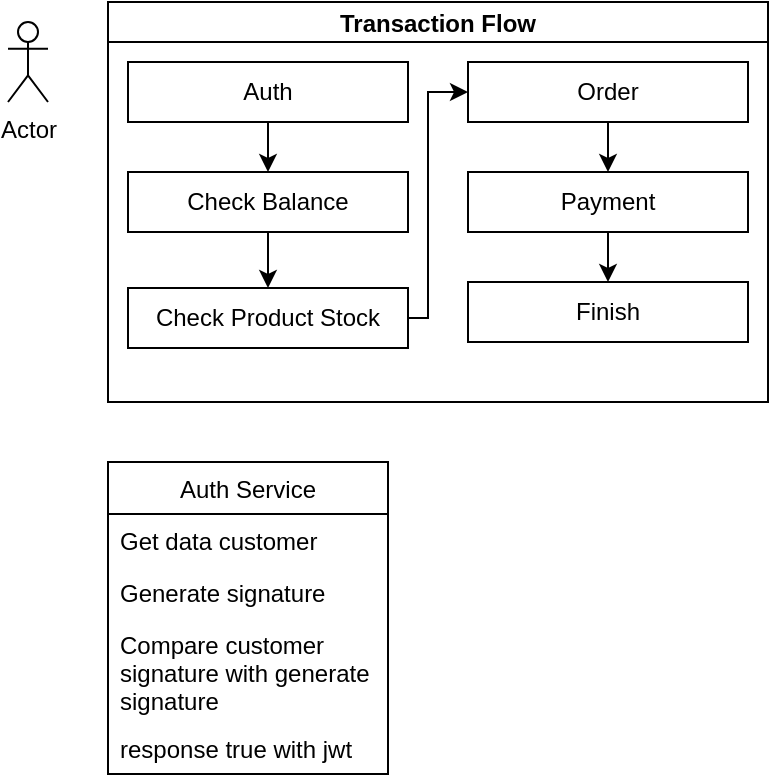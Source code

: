 <mxfile version="20.2.7" type="github" pages="6">
  <diagram id="oQ-CZP-Ym7iO8yY-1h8-" name="overview">
    <mxGraphModel dx="1590" dy="793" grid="1" gridSize="10" guides="1" tooltips="1" connect="1" arrows="1" fold="1" page="1" pageScale="1" pageWidth="850" pageHeight="1100" math="0" shadow="0">
      <root>
        <mxCell id="0" />
        <mxCell id="1" parent="0" />
        <mxCell id="yjLSQKTficvRHSg3C1Dp-1" value="Actor" style="shape=umlActor;verticalLabelPosition=bottom;verticalAlign=top;html=1;outlineConnect=0;" parent="1" vertex="1">
          <mxGeometry x="20" y="50" width="20" height="40" as="geometry" />
        </mxCell>
        <mxCell id="yjLSQKTficvRHSg3C1Dp-3" value="&#xa;Transaction Flow&#xa;" style="swimlane;startSize=20;" parent="1" vertex="1">
          <mxGeometry x="70" y="40" width="330" height="200" as="geometry">
            <mxRectangle x="70" y="40" width="130" height="23" as="alternateBounds" />
          </mxGeometry>
        </mxCell>
        <mxCell id="yjLSQKTficvRHSg3C1Dp-6" value="" style="group" parent="yjLSQKTficvRHSg3C1Dp-3" vertex="1" connectable="0">
          <mxGeometry x="10" y="30" width="140" height="110" as="geometry" />
        </mxCell>
        <mxCell id="yjLSQKTficvRHSg3C1Dp-9" style="edgeStyle=orthogonalEdgeStyle;rounded=0;orthogonalLoop=1;jettySize=auto;html=1;" parent="yjLSQKTficvRHSg3C1Dp-6" source="yjLSQKTficvRHSg3C1Dp-2" target="yjLSQKTficvRHSg3C1Dp-4" edge="1">
          <mxGeometry relative="1" as="geometry" />
        </mxCell>
        <mxCell id="yjLSQKTficvRHSg3C1Dp-2" value="Auth" style="rounded=0;whiteSpace=wrap;html=1;" parent="yjLSQKTficvRHSg3C1Dp-6" vertex="1">
          <mxGeometry width="140.0" height="30" as="geometry" />
        </mxCell>
        <mxCell id="yjLSQKTficvRHSg3C1Dp-10" style="edgeStyle=orthogonalEdgeStyle;rounded=0;orthogonalLoop=1;jettySize=auto;html=1;entryX=0.5;entryY=0;entryDx=0;entryDy=0;" parent="yjLSQKTficvRHSg3C1Dp-6" source="yjLSQKTficvRHSg3C1Dp-4" target="yjLSQKTficvRHSg3C1Dp-5" edge="1">
          <mxGeometry relative="1" as="geometry" />
        </mxCell>
        <mxCell id="yjLSQKTficvRHSg3C1Dp-4" value="Check Balance" style="rounded=0;whiteSpace=wrap;html=1;" parent="yjLSQKTficvRHSg3C1Dp-6" vertex="1">
          <mxGeometry y="55" width="140.0" height="30" as="geometry" />
        </mxCell>
        <mxCell id="yjLSQKTficvRHSg3C1Dp-5" value="Check Product Stock" style="rounded=0;whiteSpace=wrap;html=1;" parent="yjLSQKTficvRHSg3C1Dp-6" vertex="1">
          <mxGeometry y="113" width="140.0" height="30" as="geometry" />
        </mxCell>
        <mxCell id="yjLSQKTficvRHSg3C1Dp-13" style="edgeStyle=orthogonalEdgeStyle;rounded=0;orthogonalLoop=1;jettySize=auto;html=1;entryX=0.5;entryY=0;entryDx=0;entryDy=0;" parent="yjLSQKTficvRHSg3C1Dp-3" source="yjLSQKTficvRHSg3C1Dp-8" target="yjLSQKTficvRHSg3C1Dp-12" edge="1">
          <mxGeometry relative="1" as="geometry" />
        </mxCell>
        <mxCell id="yjLSQKTficvRHSg3C1Dp-8" value="Order" style="rounded=0;whiteSpace=wrap;html=1;" parent="yjLSQKTficvRHSg3C1Dp-3" vertex="1">
          <mxGeometry x="180" y="30" width="140.0" height="30" as="geometry" />
        </mxCell>
        <mxCell id="yjLSQKTficvRHSg3C1Dp-11" style="edgeStyle=orthogonalEdgeStyle;rounded=0;orthogonalLoop=1;jettySize=auto;html=1;entryX=0;entryY=0.5;entryDx=0;entryDy=0;" parent="yjLSQKTficvRHSg3C1Dp-3" source="yjLSQKTficvRHSg3C1Dp-5" target="yjLSQKTficvRHSg3C1Dp-8" edge="1">
          <mxGeometry relative="1" as="geometry">
            <Array as="points">
              <mxPoint x="160" y="158" />
              <mxPoint x="160" y="45" />
            </Array>
          </mxGeometry>
        </mxCell>
        <mxCell id="yjLSQKTficvRHSg3C1Dp-15" style="edgeStyle=orthogonalEdgeStyle;rounded=0;orthogonalLoop=1;jettySize=auto;html=1;exitX=0.5;exitY=1;exitDx=0;exitDy=0;entryX=0.5;entryY=0;entryDx=0;entryDy=0;" parent="yjLSQKTficvRHSg3C1Dp-3" source="yjLSQKTficvRHSg3C1Dp-12" target="yjLSQKTficvRHSg3C1Dp-14" edge="1">
          <mxGeometry relative="1" as="geometry" />
        </mxCell>
        <mxCell id="yjLSQKTficvRHSg3C1Dp-12" value="Payment" style="rounded=0;whiteSpace=wrap;html=1;" parent="yjLSQKTficvRHSg3C1Dp-3" vertex="1">
          <mxGeometry x="180" y="85" width="140.0" height="30" as="geometry" />
        </mxCell>
        <mxCell id="yjLSQKTficvRHSg3C1Dp-14" value="Finish" style="rounded=0;whiteSpace=wrap;html=1;" parent="yjLSQKTficvRHSg3C1Dp-3" vertex="1">
          <mxGeometry x="180" y="140" width="140.0" height="30" as="geometry" />
        </mxCell>
        <mxCell id="yjLSQKTficvRHSg3C1Dp-16" value="Auth Service" style="swimlane;fontStyle=0;childLayout=stackLayout;horizontal=1;startSize=26;fillColor=none;horizontalStack=0;resizeParent=1;resizeParentMax=0;resizeLast=0;collapsible=1;marginBottom=0;" parent="1" vertex="1">
          <mxGeometry x="70" y="270" width="140" height="156" as="geometry" />
        </mxCell>
        <mxCell id="yjLSQKTficvRHSg3C1Dp-17" value="Get data customer" style="text;strokeColor=none;fillColor=none;align=left;verticalAlign=top;spacingLeft=4;spacingRight=4;overflow=hidden;rotatable=0;points=[[0,0.5],[1,0.5]];portConstraint=eastwest;" parent="yjLSQKTficvRHSg3C1Dp-16" vertex="1">
          <mxGeometry y="26" width="140" height="26" as="geometry" />
        </mxCell>
        <mxCell id="yjLSQKTficvRHSg3C1Dp-18" value="Generate signature" style="text;strokeColor=none;fillColor=none;align=left;verticalAlign=top;spacingLeft=4;spacingRight=4;overflow=hidden;rotatable=0;points=[[0,0.5],[1,0.5]];portConstraint=eastwest;" parent="yjLSQKTficvRHSg3C1Dp-16" vertex="1">
          <mxGeometry y="52" width="140" height="26" as="geometry" />
        </mxCell>
        <mxCell id="yjLSQKTficvRHSg3C1Dp-19" value="Compare customer&#xa;signature with generate&#xa;signature&#xa;" style="text;strokeColor=none;fillColor=none;align=left;verticalAlign=top;spacingLeft=4;spacingRight=4;overflow=hidden;rotatable=0;points=[[0,0.5],[1,0.5]];portConstraint=eastwest;" parent="yjLSQKTficvRHSg3C1Dp-16" vertex="1">
          <mxGeometry y="78" width="140" height="52" as="geometry" />
        </mxCell>
        <mxCell id="yjLSQKTficvRHSg3C1Dp-20" value="response true with jwt" style="text;strokeColor=none;fillColor=none;align=left;verticalAlign=top;spacingLeft=4;spacingRight=4;overflow=hidden;rotatable=0;points=[[0,0.5],[1,0.5]];portConstraint=eastwest;" parent="yjLSQKTficvRHSg3C1Dp-16" vertex="1">
          <mxGeometry y="130" width="140" height="26" as="geometry" />
        </mxCell>
      </root>
    </mxGraphModel>
  </diagram>
  <diagram id="mIhNrBezTr8Bov2MFFMR" name="architecture">
    <mxGraphModel dx="1590" dy="793" grid="1" gridSize="10" guides="1" tooltips="1" connect="1" arrows="1" fold="1" page="1" pageScale="1" pageWidth="850" pageHeight="1100" math="0" shadow="0">
      <root>
        <mxCell id="6Mg6lQkFVJB2yA4eQzIb-0" />
        <mxCell id="6Mg6lQkFVJB2yA4eQzIb-1" parent="6Mg6lQkFVJB2yA4eQzIb-0" />
        <mxCell id="EfeLdfodrpcB_5IXN53o-14" value="Presintance Micro Service Dashboard" style="shape=umlFrame;whiteSpace=wrap;html=1;fillColor=#FFFF99;width=310;height=20;strokeColor=#CC0000;" parent="6Mg6lQkFVJB2yA4eQzIb-1" vertex="1">
          <mxGeometry x="840" y="590" width="780" height="292.5" as="geometry" />
        </mxCell>
        <mxCell id="6Mg6lQkFVJB2yA4eQzIb-514" value="Presintance Micro Service" style="shape=umlFrame;whiteSpace=wrap;html=1;fillColor=#FFFF99;width=310;height=20;strokeColor=#CC0000;" parent="6Mg6lQkFVJB2yA4eQzIb-1" vertex="1">
          <mxGeometry x="20" y="517.5" width="780" height="365" as="geometry" />
        </mxCell>
        <mxCell id="6Mg6lQkFVJB2yA4eQzIb-507" value="Stateless Micro Service" style="shape=umlFrame;whiteSpace=wrap;html=1;fillColor=#FFFF99;width=310;height=20;" parent="6Mg6lQkFVJB2yA4eQzIb-1" vertex="1">
          <mxGeometry x="20" y="1070" width="1460" height="260" as="geometry" />
        </mxCell>
        <mxCell id="6Mg6lQkFVJB2yA4eQzIb-506" value="Agregation Micro Service" style="shape=umlFrame;whiteSpace=wrap;html=1;fillColor=#FFFF99;width=310;height=20;strokeColor=#007FFF;dashed=1;" parent="6Mg6lQkFVJB2yA4eQzIb-1" vertex="1">
          <mxGeometry x="20" y="930" width="1460" height="110" as="geometry" />
        </mxCell>
        <mxCell id="6Mg6lQkFVJB2yA4eQzIb-11" style="edgeStyle=orthogonalEdgeStyle;rounded=0;orthogonalLoop=1;jettySize=auto;html=1;" parent="6Mg6lQkFVJB2yA4eQzIb-1" source="6Mg6lQkFVJB2yA4eQzIb-3" target="6Mg6lQkFVJB2yA4eQzIb-7" edge="1">
          <mxGeometry relative="1" as="geometry" />
        </mxCell>
        <mxCell id="6Mg6lQkFVJB2yA4eQzIb-3" value="&lt;b&gt;OtomAx request h2h&lt;/b&gt;" style="shape=umlActor;verticalLabelPosition=bottom;verticalAlign=top;html=1;outlineConnect=0;" parent="6Mg6lQkFVJB2yA4eQzIb-1" vertex="1">
          <mxGeometry x="582" y="70" width="15" height="30" as="geometry" />
        </mxCell>
        <mxCell id="6Mg6lQkFVJB2yA4eQzIb-13" value="http" style="edgeStyle=orthogonalEdgeStyle;rounded=0;orthogonalLoop=1;jettySize=auto;html=1;entryX=0.5;entryY=0;entryDx=0;entryDy=0;entryPerimeter=0;" parent="6Mg6lQkFVJB2yA4eQzIb-1" source="6Mg6lQkFVJB2yA4eQzIb-7" target="6Mg6lQkFVJB2yA4eQzIb-18" edge="1">
          <mxGeometry relative="1" as="geometry">
            <mxPoint x="485.739" y="253.0" as="targetPoint" />
          </mxGeometry>
        </mxCell>
        <mxCell id="6Mg6lQkFVJB2yA4eQzIb-7" value="internet" style="ellipse;shape=cloud;whiteSpace=wrap;html=1;fillColor=#FFD966;strokeColor=#FFFF66;strokeWidth=2;shadow=1;sketch=0;" parent="6Mg6lQkFVJB2yA4eQzIb-1" vertex="1">
          <mxGeometry x="435.66" y="130" width="87" height="70" as="geometry" />
        </mxCell>
        <mxCell id="6Mg6lQkFVJB2yA4eQzIb-15" style="rounded=0;orthogonalLoop=1;jettySize=auto;html=1;" parent="6Mg6lQkFVJB2yA4eQzIb-1" source="6Mg6lQkFVJB2yA4eQzIb-14" target="6Mg6lQkFVJB2yA4eQzIb-7" edge="1">
          <mxGeometry relative="1" as="geometry" />
        </mxCell>
        <mxCell id="6Mg6lQkFVJB2yA4eQzIb-14" value="&lt;b&gt;Standard request h2h&lt;/b&gt;" style="shape=umlActor;verticalLabelPosition=bottom;verticalAlign=top;html=1;outlineConnect=0;" parent="6Mg6lQkFVJB2yA4eQzIb-1" vertex="1">
          <mxGeometry x="472" y="20" width="15" height="30" as="geometry" />
        </mxCell>
        <mxCell id="6Mg6lQkFVJB2yA4eQzIb-17" style="edgeStyle=orthogonalEdgeStyle;rounded=0;orthogonalLoop=1;jettySize=auto;html=1;" parent="6Mg6lQkFVJB2yA4eQzIb-1" source="6Mg6lQkFVJB2yA4eQzIb-16" target="6Mg6lQkFVJB2yA4eQzIb-7" edge="1">
          <mxGeometry relative="1" as="geometry" />
        </mxCell>
        <mxCell id="6Mg6lQkFVJB2yA4eQzIb-16" value="&lt;b&gt;FM request h2h&lt;/b&gt;" style="shape=umlActor;verticalLabelPosition=bottom;verticalAlign=top;html=1;outlineConnect=0;" parent="6Mg6lQkFVJB2yA4eQzIb-1" vertex="1">
          <mxGeometry x="362" y="70" width="15" height="30" as="geometry" />
        </mxCell>
        <mxCell id="6Mg6lQkFVJB2yA4eQzIb-24" style="edgeStyle=orthogonalEdgeStyle;curved=1;rounded=0;orthogonalLoop=1;jettySize=auto;html=1;entryX=0;entryY=0;entryDx=48.33;entryDy=0;entryPerimeter=0;" parent="6Mg6lQkFVJB2yA4eQzIb-1" source="6Mg6lQkFVJB2yA4eQzIb-18" target="6Mg6lQkFVJB2yA4eQzIb-19" edge="1">
          <mxGeometry relative="1" as="geometry" />
        </mxCell>
        <mxCell id="6Mg6lQkFVJB2yA4eQzIb-28" value="RPI http call" style="edgeLabel;html=1;align=center;verticalAlign=middle;resizable=0;points=[];" parent="6Mg6lQkFVJB2yA4eQzIb-24" vertex="1" connectable="0">
          <mxGeometry x="-0.063" y="12" relative="1" as="geometry">
            <mxPoint x="-1" as="offset" />
          </mxGeometry>
        </mxCell>
        <mxCell id="6Mg6lQkFVJB2yA4eQzIb-25" value="&lt;div&gt;RPI http call&lt;/div&gt;" style="edgeStyle=orthogonalEdgeStyle;rounded=0;orthogonalLoop=1;jettySize=auto;html=1;entryX=0.5;entryY=-0.06;entryDx=0;entryDy=0;entryPerimeter=0;" parent="6Mg6lQkFVJB2yA4eQzIb-1" source="6Mg6lQkFVJB2yA4eQzIb-18" target="6Mg6lQkFVJB2yA4eQzIb-20" edge="1">
          <mxGeometry relative="1" as="geometry" />
        </mxCell>
        <mxCell id="6Mg6lQkFVJB2yA4eQzIb-26" style="edgeStyle=orthogonalEdgeStyle;curved=1;rounded=0;orthogonalLoop=1;jettySize=auto;html=1;entryX=0.504;entryY=-0.008;entryDx=0;entryDy=0;entryPerimeter=0;" parent="6Mg6lQkFVJB2yA4eQzIb-1" source="6Mg6lQkFVJB2yA4eQzIb-18" target="6Mg6lQkFVJB2yA4eQzIb-21" edge="1">
          <mxGeometry relative="1" as="geometry" />
        </mxCell>
        <mxCell id="6Mg6lQkFVJB2yA4eQzIb-27" value="RPI http call" style="edgeLabel;html=1;align=center;verticalAlign=middle;resizable=0;points=[];" parent="6Mg6lQkFVJB2yA4eQzIb-26" vertex="1" connectable="0">
          <mxGeometry x="-0.245" y="-7" relative="1" as="geometry">
            <mxPoint x="-1" as="offset" />
          </mxGeometry>
        </mxCell>
        <mxCell id="6Mg6lQkFVJB2yA4eQzIb-18" value="API Gateway (NGINX)" style="shape=cube;whiteSpace=wrap;html=1;boundedLbl=1;backgroundOutline=1;darkOpacity=0.05;darkOpacity2=0.1;fillColor=#66FF66;" parent="6Mg6lQkFVJB2yA4eQzIb-1" vertex="1">
          <mxGeometry x="412" y="263" width="145.83" height="50" as="geometry" />
        </mxCell>
        <mxCell id="6Mg6lQkFVJB2yA4eQzIb-458" value="RPI http call" style="edgeStyle=orthogonalEdgeStyle;rounded=0;orthogonalLoop=1;jettySize=auto;html=1;entryX=0;entryY=0;entryDx=0;entryDy=10;entryPerimeter=0;fillColor=#FF9999;" parent="6Mg6lQkFVJB2yA4eQzIb-1" source="6Mg6lQkFVJB2yA4eQzIb-19" target="6Mg6lQkFVJB2yA4eQzIb-453" edge="1">
          <mxGeometry relative="1" as="geometry" />
        </mxCell>
        <mxCell id="6Mg6lQkFVJB2yA4eQzIb-19" value="FM API" style="shape=cube;whiteSpace=wrap;html=1;boundedLbl=1;backgroundOutline=1;darkOpacity=0.05;darkOpacity2=0.1;fillColor=#FFFF99;" parent="6Mg6lQkFVJB2yA4eQzIb-1" vertex="1">
          <mxGeometry x="240" y="380" width="108.66" height="40" as="geometry" />
        </mxCell>
        <mxCell id="6Mg6lQkFVJB2yA4eQzIb-460" value="RPI http call" style="edgeStyle=orthogonalEdgeStyle;rounded=0;orthogonalLoop=1;jettySize=auto;html=1;entryX=0.508;entryY=-0.045;entryDx=0;entryDy=0;entryPerimeter=0;" parent="6Mg6lQkFVJB2yA4eQzIb-1" source="6Mg6lQkFVJB2yA4eQzIb-20" target="6Mg6lQkFVJB2yA4eQzIb-453" edge="1">
          <mxGeometry relative="1" as="geometry" />
        </mxCell>
        <mxCell id="6Mg6lQkFVJB2yA4eQzIb-20" value="Standard API" style="shape=cube;whiteSpace=wrap;html=1;boundedLbl=1;backgroundOutline=1;darkOpacity=0.05;darkOpacity2=0.1;fillColor=#FFFF99;" parent="6Mg6lQkFVJB2yA4eQzIb-1" vertex="1">
          <mxGeometry x="443.34" y="390" width="116.66" height="40" as="geometry" />
        </mxCell>
        <mxCell id="6Mg6lQkFVJB2yA4eQzIb-455" value="RPI http call" style="edgeStyle=orthogonalEdgeStyle;rounded=0;orthogonalLoop=1;jettySize=auto;html=1;entryX=0;entryY=0;entryDx=170;entryDy=30;entryPerimeter=0;" parent="6Mg6lQkFVJB2yA4eQzIb-1" source="6Mg6lQkFVJB2yA4eQzIb-21" target="6Mg6lQkFVJB2yA4eQzIb-453" edge="1">
          <mxGeometry relative="1" as="geometry" />
        </mxCell>
        <mxCell id="6Mg6lQkFVJB2yA4eQzIb-21" value="OtoMax API" style="shape=cube;whiteSpace=wrap;html=1;boundedLbl=1;backgroundOutline=1;darkOpacity=0.05;darkOpacity2=0.1;fillColor=#FFFF99;" parent="6Mg6lQkFVJB2yA4eQzIb-1" vertex="1">
          <mxGeometry x="642" y="371" width="116.67" height="40" as="geometry" />
        </mxCell>
        <mxCell id="6Mg6lQkFVJB2yA4eQzIb-522" style="edgeStyle=orthogonalEdgeStyle;rounded=0;orthogonalLoop=1;jettySize=auto;html=1;fillColor=#FF9999;entryX=0.5;entryY=0;entryDx=0;entryDy=0;entryPerimeter=0;curved=1;strokeColor=#FF0000;" parent="6Mg6lQkFVJB2yA4eQzIb-1" source="6Mg6lQkFVJB2yA4eQzIb-453" target="6Mg6lQkFVJB2yA4eQzIb-518" edge="1">
          <mxGeometry relative="1" as="geometry" />
        </mxCell>
        <mxCell id="6Mg6lQkFVJB2yA4eQzIb-523" style="edgeStyle=orthogonalEdgeStyle;curved=1;rounded=0;orthogonalLoop=1;jettySize=auto;html=1;strokeColor=#000000;fillColor=#FF9999;" parent="6Mg6lQkFVJB2yA4eQzIb-1" source="6Mg6lQkFVJB2yA4eQzIb-453" target="6Mg6lQkFVJB2yA4eQzIb-461" edge="1">
          <mxGeometry relative="1" as="geometry" />
        </mxCell>
        <mxCell id="6Mg6lQkFVJB2yA4eQzIb-524" style="edgeStyle=orthogonalEdgeStyle;curved=1;rounded=0;orthogonalLoop=1;jettySize=auto;html=1;entryX=0;entryY=0;entryDx=48.33;entryDy=0;entryPerimeter=0;strokeColor=#000000;fillColor=#FF9999;" parent="6Mg6lQkFVJB2yA4eQzIb-1" source="6Mg6lQkFVJB2yA4eQzIb-453" target="6Mg6lQkFVJB2yA4eQzIb-519" edge="1">
          <mxGeometry relative="1" as="geometry" />
        </mxCell>
        <mxCell id="6Mg6lQkFVJB2yA4eQzIb-543" style="rounded=0;orthogonalLoop=1;jettySize=auto;html=1;entryX=0;entryY=0;entryDx=48.33;entryDy=0;entryPerimeter=0;strokeColor=#FF0000;fillColor=#FF9999;strokeWidth=2;edgeStyle=elbowEdgeStyle;" parent="6Mg6lQkFVJB2yA4eQzIb-1" source="6Mg6lQkFVJB2yA4eQzIb-453" target="6Mg6lQkFVJB2yA4eQzIb-463" edge="1">
          <mxGeometry relative="1" as="geometry" />
        </mxCell>
        <mxCell id="6Mg6lQkFVJB2yA4eQzIb-453" value="Transaction Service" style="shape=cube;whiteSpace=wrap;html=1;boundedLbl=1;backgroundOutline=1;darkOpacity=0.05;darkOpacity2=0.1;fillColor=#FFFF99;" parent="6Mg6lQkFVJB2yA4eQzIb-1" vertex="1">
          <mxGeometry x="504.5" y="570" width="170" height="40" as="geometry" />
        </mxCell>
        <mxCell id="6Mg6lQkFVJB2yA4eQzIb-517" style="rounded=0;orthogonalLoop=1;jettySize=auto;html=1;fillColor=#FF9999;strokeColor=#FF0000;" parent="6Mg6lQkFVJB2yA4eQzIb-1" source="6Mg6lQkFVJB2yA4eQzIb-461" target="6Mg6lQkFVJB2yA4eQzIb-515" edge="1">
          <mxGeometry relative="1" as="geometry" />
        </mxCell>
        <mxCell id="6Mg6lQkFVJB2yA4eQzIb-461" value="&lt;div&gt;Product Service&lt;/div&gt;" style="shape=cube;whiteSpace=wrap;html=1;boundedLbl=1;backgroundOutline=1;darkOpacity=0.05;darkOpacity2=0.1;fillColor=#FFFF99;" parent="6Mg6lQkFVJB2yA4eQzIb-1" vertex="1">
          <mxGeometry x="36" y="650" width="116.66" height="40" as="geometry" />
        </mxCell>
        <mxCell id="6Mg6lQkFVJB2yA4eQzIb-483" style="edgeStyle=orthogonalEdgeStyle;curved=1;rounded=0;orthogonalLoop=1;jettySize=auto;html=1;" parent="6Mg6lQkFVJB2yA4eQzIb-1" source="6Mg6lQkFVJB2yA4eQzIb-463" target="6Mg6lQkFVJB2yA4eQzIb-470" edge="1">
          <mxGeometry relative="1" as="geometry" />
        </mxCell>
        <mxCell id="6Mg6lQkFVJB2yA4eQzIb-494" value="gRPC" style="edgeLabel;html=1;align=center;verticalAlign=middle;resizable=0;points=[];" parent="6Mg6lQkFVJB2yA4eQzIb-483" vertex="1" connectable="0">
          <mxGeometry x="0.123" y="32" relative="1" as="geometry">
            <mxPoint as="offset" />
          </mxGeometry>
        </mxCell>
        <mxCell id="6Mg6lQkFVJB2yA4eQzIb-484" style="edgeStyle=orthogonalEdgeStyle;curved=1;rounded=0;orthogonalLoop=1;jettySize=auto;html=1;" parent="6Mg6lQkFVJB2yA4eQzIb-1" source="6Mg6lQkFVJB2yA4eQzIb-463" target="6Mg6lQkFVJB2yA4eQzIb-469" edge="1">
          <mxGeometry relative="1" as="geometry" />
        </mxCell>
        <mxCell id="6Mg6lQkFVJB2yA4eQzIb-509" value="gRPC" style="edgeLabel;html=1;align=center;verticalAlign=middle;resizable=0;points=[];" parent="6Mg6lQkFVJB2yA4eQzIb-484" vertex="1" connectable="0">
          <mxGeometry x="-0.212" y="22" relative="1" as="geometry">
            <mxPoint x="-14" y="3" as="offset" />
          </mxGeometry>
        </mxCell>
        <mxCell id="6Mg6lQkFVJB2yA4eQzIb-485" value="" style="edgeStyle=orthogonalEdgeStyle;curved=1;rounded=0;orthogonalLoop=1;jettySize=auto;html=1;entryX=0;entryY=0;entryDx=48.33;entryDy=0;entryPerimeter=0;" parent="6Mg6lQkFVJB2yA4eQzIb-1" source="6Mg6lQkFVJB2yA4eQzIb-463" target="6Mg6lQkFVJB2yA4eQzIb-467" edge="1">
          <mxGeometry relative="1" as="geometry" />
        </mxCell>
        <mxCell id="EfeLdfodrpcB_5IXN53o-6" value="gRPC" style="edgeLabel;html=1;align=center;verticalAlign=middle;resizable=0;points=[];" parent="6Mg6lQkFVJB2yA4eQzIb-485" vertex="1" connectable="0">
          <mxGeometry x="0.059" y="-38" relative="1" as="geometry">
            <mxPoint as="offset" />
          </mxGeometry>
        </mxCell>
        <mxCell id="6Mg6lQkFVJB2yA4eQzIb-486" style="edgeStyle=orthogonalEdgeStyle;curved=1;rounded=0;orthogonalLoop=1;jettySize=auto;html=1;" parent="6Mg6lQkFVJB2yA4eQzIb-1" source="6Mg6lQkFVJB2yA4eQzIb-463" target="6Mg6lQkFVJB2yA4eQzIb-468" edge="1">
          <mxGeometry relative="1" as="geometry" />
        </mxCell>
        <mxCell id="6Mg6lQkFVJB2yA4eQzIb-491" value="gRPC" style="edgeLabel;html=1;align=center;verticalAlign=middle;resizable=0;points=[];" parent="6Mg6lQkFVJB2yA4eQzIb-486" vertex="1" connectable="0">
          <mxGeometry x="0.387" y="-12" relative="1" as="geometry">
            <mxPoint as="offset" />
          </mxGeometry>
        </mxCell>
        <mxCell id="6Mg6lQkFVJB2yA4eQzIb-487" style="edgeStyle=elbowEdgeStyle;rounded=0;orthogonalLoop=1;jettySize=auto;html=1;" parent="6Mg6lQkFVJB2yA4eQzIb-1" source="6Mg6lQkFVJB2yA4eQzIb-463" target="6Mg6lQkFVJB2yA4eQzIb-471" edge="1">
          <mxGeometry relative="1" as="geometry" />
        </mxCell>
        <mxCell id="6Mg6lQkFVJB2yA4eQzIb-511" value="gRPC" style="edgeLabel;html=1;align=center;verticalAlign=middle;resizable=0;points=[];" parent="6Mg6lQkFVJB2yA4eQzIb-487" vertex="1" connectable="0">
          <mxGeometry x="0.519" y="-22" relative="1" as="geometry">
            <mxPoint as="offset" />
          </mxGeometry>
        </mxCell>
        <mxCell id="6Mg6lQkFVJB2yA4eQzIb-499" style="edgeStyle=orthogonalEdgeStyle;curved=1;rounded=0;orthogonalLoop=1;jettySize=auto;html=1;" parent="6Mg6lQkFVJB2yA4eQzIb-1" source="6Mg6lQkFVJB2yA4eQzIb-463" target="6Mg6lQkFVJB2yA4eQzIb-498" edge="1">
          <mxGeometry relative="1" as="geometry" />
        </mxCell>
        <mxCell id="6Mg6lQkFVJB2yA4eQzIb-512" value="gRPC" style="edgeLabel;html=1;align=center;verticalAlign=middle;resizable=0;points=[];" parent="6Mg6lQkFVJB2yA4eQzIb-499" vertex="1" connectable="0">
          <mxGeometry x="0.253" y="-45" relative="1" as="geometry">
            <mxPoint as="offset" />
          </mxGeometry>
        </mxCell>
        <mxCell id="EfeLdfodrpcB_5IXN53o-7" style="edgeStyle=orthogonalEdgeStyle;curved=1;rounded=0;orthogonalLoop=1;jettySize=auto;html=1;" parent="6Mg6lQkFVJB2yA4eQzIb-1" source="6Mg6lQkFVJB2yA4eQzIb-463" target="EfeLdfodrpcB_5IXN53o-1" edge="1">
          <mxGeometry relative="1" as="geometry" />
        </mxCell>
        <mxCell id="EfeLdfodrpcB_5IXN53o-8" value="gRPC" style="edgeLabel;html=1;align=center;verticalAlign=middle;resizable=0;points=[];" parent="EfeLdfodrpcB_5IXN53o-7" vertex="1" connectable="0">
          <mxGeometry x="0.169" y="-35" relative="1" as="geometry">
            <mxPoint as="offset" />
          </mxGeometry>
        </mxCell>
        <mxCell id="6Mg6lQkFVJB2yA4eQzIb-463" value="&lt;div&gt;Order Service&lt;/div&gt;" style="shape=cube;whiteSpace=wrap;html=1;boundedLbl=1;backgroundOutline=1;darkOpacity=0.05;darkOpacity2=0.1;fillColor=#FFFF99;" parent="6Mg6lQkFVJB2yA4eQzIb-1" vertex="1">
          <mxGeometry x="580.0" y="965" width="116.66" height="40" as="geometry" />
        </mxCell>
        <mxCell id="EfeLdfodrpcB_5IXN53o-12" style="edgeStyle=orthogonalEdgeStyle;curved=1;rounded=0;orthogonalLoop=1;jettySize=auto;html=1;" parent="6Mg6lQkFVJB2yA4eQzIb-1" source="6Mg6lQkFVJB2yA4eQzIb-467" target="EfeLdfodrpcB_5IXN53o-3" edge="1">
          <mxGeometry relative="1" as="geometry">
            <Array as="points">
              <mxPoint x="990" y="1269" />
            </Array>
          </mxGeometry>
        </mxCell>
        <mxCell id="6Mg6lQkFVJB2yA4eQzIb-467" value="&lt;div&gt;NGRS VAS Service&lt;/div&gt;" style="shape=cube;whiteSpace=wrap;html=1;boundedLbl=1;backgroundOutline=1;darkOpacity=0.05;darkOpacity2=0.1;fillColor=#FFFF99;" parent="6Mg6lQkFVJB2yA4eQzIb-1" vertex="1">
          <mxGeometry x="935" y="1118" width="155" height="40" as="geometry" />
        </mxCell>
        <mxCell id="6Mg6lQkFVJB2yA4eQzIb-480" value="Http" style="edgeStyle=orthogonalEdgeStyle;curved=1;rounded=0;orthogonalLoop=1;jettySize=auto;html=1;entryX=0.4;entryY=0.1;entryDx=0;entryDy=0;entryPerimeter=0;" parent="6Mg6lQkFVJB2yA4eQzIb-1" source="6Mg6lQkFVJB2yA4eQzIb-468" target="6Mg6lQkFVJB2yA4eQzIb-474" edge="1">
          <mxGeometry relative="1" as="geometry" />
        </mxCell>
        <mxCell id="6Mg6lQkFVJB2yA4eQzIb-468" value="&lt;div&gt;Sepulsa Service&lt;/div&gt;" style="shape=cube;whiteSpace=wrap;html=1;boundedLbl=1;backgroundOutline=1;darkOpacity=0.05;darkOpacity2=0.1;fillColor=#FFFF99;" parent="6Mg6lQkFVJB2yA4eQzIb-1" vertex="1">
          <mxGeometry x="380.34" y="1118" width="116.66" height="40" as="geometry" />
        </mxCell>
        <mxCell id="6Mg6lQkFVJB2yA4eQzIb-478" value="Http" style="edgeStyle=orthogonalEdgeStyle;curved=1;rounded=0;orthogonalLoop=1;jettySize=auto;html=1;entryX=0.4;entryY=0.1;entryDx=0;entryDy=0;entryPerimeter=0;" parent="6Mg6lQkFVJB2yA4eQzIb-1" source="6Mg6lQkFVJB2yA4eQzIb-469" target="6Mg6lQkFVJB2yA4eQzIb-476" edge="1">
          <mxGeometry relative="1" as="geometry" />
        </mxCell>
        <mxCell id="6Mg6lQkFVJB2yA4eQzIb-469" value="&lt;div&gt;UV Service&lt;/div&gt;" style="shape=cube;whiteSpace=wrap;html=1;boundedLbl=1;backgroundOutline=1;darkOpacity=0.05;darkOpacity2=0.1;fillColor=#FFFF99;" parent="6Mg6lQkFVJB2yA4eQzIb-1" vertex="1">
          <mxGeometry x="227.92" y="1118" width="116.66" height="40" as="geometry" />
        </mxCell>
        <mxCell id="6Mg6lQkFVJB2yA4eQzIb-477" value="Htpp" style="edgeStyle=orthogonalEdgeStyle;curved=1;rounded=0;orthogonalLoop=1;jettySize=auto;html=1;" parent="6Mg6lQkFVJB2yA4eQzIb-1" source="6Mg6lQkFVJB2yA4eQzIb-470" target="6Mg6lQkFVJB2yA4eQzIb-472" edge="1">
          <mxGeometry relative="1" as="geometry" />
        </mxCell>
        <mxCell id="6Mg6lQkFVJB2yA4eQzIb-470" value="&lt;div&gt;UT Service&lt;/div&gt;" style="shape=cube;whiteSpace=wrap;html=1;boundedLbl=1;backgroundOutline=1;darkOpacity=0.05;darkOpacity2=0.1;fillColor=#FFFF99;" parent="6Mg6lQkFVJB2yA4eQzIb-1" vertex="1">
          <mxGeometry x="50.0" y="1118" width="116.66" height="40" as="geometry" />
        </mxCell>
        <mxCell id="6Mg6lQkFVJB2yA4eQzIb-502" value="Http" style="edgeStyle=orthogonalEdgeStyle;curved=1;rounded=0;orthogonalLoop=1;jettySize=auto;html=1;entryX=0.321;entryY=0.144;entryDx=0;entryDy=0;entryPerimeter=0;" parent="6Mg6lQkFVJB2yA4eQzIb-1" source="6Mg6lQkFVJB2yA4eQzIb-471" target="6Mg6lQkFVJB2yA4eQzIb-473" edge="1">
          <mxGeometry relative="1" as="geometry" />
        </mxCell>
        <mxCell id="6Mg6lQkFVJB2yA4eQzIb-471" value="&lt;div&gt;Alphaone Service&lt;/div&gt;" style="shape=cube;whiteSpace=wrap;html=1;boundedLbl=1;backgroundOutline=1;darkOpacity=0.05;darkOpacity2=0.1;fillColor=#FFFF99;" parent="6Mg6lQkFVJB2yA4eQzIb-1" vertex="1">
          <mxGeometry x="538" y="1140" width="130" height="40" as="geometry" />
        </mxCell>
        <mxCell id="6Mg6lQkFVJB2yA4eQzIb-472" value="UT H2H" style="ellipse;shape=cloud;whiteSpace=wrap;html=1;fillColor=#FFFF99;" parent="6Mg6lQkFVJB2yA4eQzIb-1" vertex="1">
          <mxGeometry x="30" y="1219" width="120" height="80" as="geometry" />
        </mxCell>
        <mxCell id="6Mg6lQkFVJB2yA4eQzIb-473" value="Alphaone H2h" style="ellipse;shape=cloud;whiteSpace=wrap;html=1;fillColor=#FFFF99;" parent="6Mg6lQkFVJB2yA4eQzIb-1" vertex="1">
          <mxGeometry x="606.66" y="1219" width="120" height="80" as="geometry" />
        </mxCell>
        <mxCell id="6Mg6lQkFVJB2yA4eQzIb-474" value="SEPULSA H2H" style="ellipse;shape=cloud;whiteSpace=wrap;html=1;fillColor=#FFFF99;" parent="6Mg6lQkFVJB2yA4eQzIb-1" vertex="1">
          <mxGeometry x="421.25" y="1219" width="120" height="80" as="geometry" />
        </mxCell>
        <mxCell id="6Mg6lQkFVJB2yA4eQzIb-476" value="UV H2H" style="ellipse;shape=cloud;whiteSpace=wrap;html=1;fillColor=#FFFF99;" parent="6Mg6lQkFVJB2yA4eQzIb-1" vertex="1">
          <mxGeometry x="226.25" y="1210" width="120" height="80" as="geometry" />
        </mxCell>
        <mxCell id="6Mg6lQkFVJB2yA4eQzIb-503" value="Http" style="edgeStyle=orthogonalEdgeStyle;curved=1;rounded=0;orthogonalLoop=1;jettySize=auto;html=1;" parent="6Mg6lQkFVJB2yA4eQzIb-1" source="6Mg6lQkFVJB2yA4eQzIb-498" target="6Mg6lQkFVJB2yA4eQzIb-501" edge="1">
          <mxGeometry relative="1" as="geometry" />
        </mxCell>
        <mxCell id="6Mg6lQkFVJB2yA4eQzIb-498" value="&lt;div&gt;Narindo Service&lt;/div&gt;" style="shape=cube;whiteSpace=wrap;html=1;boundedLbl=1;backgroundOutline=1;darkOpacity=0.05;darkOpacity2=0.1;fillColor=#FFFF99;" parent="6Mg6lQkFVJB2yA4eQzIb-1" vertex="1">
          <mxGeometry x="730.34" y="1118" width="130" height="40" as="geometry" />
        </mxCell>
        <mxCell id="6Mg6lQkFVJB2yA4eQzIb-501" value="Narindo H2h" style="ellipse;shape=cloud;whiteSpace=wrap;html=1;fillColor=#FFFF99;" parent="6Mg6lQkFVJB2yA4eQzIb-1" vertex="1">
          <mxGeometry x="810" y="1219" width="120" height="80" as="geometry" />
        </mxCell>
        <mxCell id="EfeLdfodrpcB_5IXN53o-36" style="edgeStyle=elbowEdgeStyle;rounded=0;orthogonalLoop=1;jettySize=auto;html=1;entryX=0;entryY=0;entryDx=0;entryDy=20;entryPerimeter=0;" parent="6Mg6lQkFVJB2yA4eQzIb-1" source="6Mg6lQkFVJB2yA4eQzIb-515" target="EfeLdfodrpcB_5IXN53o-26" edge="1">
          <mxGeometry relative="1" as="geometry">
            <Array as="points">
              <mxPoint x="880" y="690" />
            </Array>
          </mxGeometry>
        </mxCell>
        <mxCell id="EfeLdfodrpcB_5IXN53o-37" style="edgeStyle=elbowEdgeStyle;rounded=0;orthogonalLoop=1;jettySize=auto;html=1;entryX=0;entryY=0;entryDx=0;entryDy=20;entryPerimeter=0;" parent="6Mg6lQkFVJB2yA4eQzIb-1" source="6Mg6lQkFVJB2yA4eQzIb-515" target="EfeLdfodrpcB_5IXN53o-25" edge="1">
          <mxGeometry relative="1" as="geometry" />
        </mxCell>
        <mxCell id="6Mg6lQkFVJB2yA4eQzIb-515" value="Mongo DB" style="shape=cylinder3;whiteSpace=wrap;html=1;boundedLbl=1;backgroundOutline=1;size=15;fillColor=#FFFF99;" parent="6Mg6lQkFVJB2yA4eQzIb-1" vertex="1">
          <mxGeometry x="59.33" y="740" width="70" height="60" as="geometry" />
        </mxCell>
        <mxCell id="6Mg6lQkFVJB2yA4eQzIb-518" value="Mysql DB" style="shape=cylinder3;whiteSpace=wrap;html=1;boundedLbl=1;backgroundOutline=1;size=15;fillColor=#FFFF99;" parent="6Mg6lQkFVJB2yA4eQzIb-1" vertex="1">
          <mxGeometry x="680" y="700" width="70" height="60" as="geometry" />
        </mxCell>
        <mxCell id="6Mg6lQkFVJB2yA4eQzIb-521" style="edgeStyle=orthogonalEdgeStyle;rounded=0;orthogonalLoop=1;jettySize=auto;html=1;entryX=0.5;entryY=0;entryDx=0;entryDy=0;entryPerimeter=0;fillColor=#FF9999;strokeColor=#FF0000;" parent="6Mg6lQkFVJB2yA4eQzIb-1" source="6Mg6lQkFVJB2yA4eQzIb-519" target="6Mg6lQkFVJB2yA4eQzIb-520" edge="1">
          <mxGeometry relative="1" as="geometry" />
        </mxCell>
        <mxCell id="6Mg6lQkFVJB2yA4eQzIb-519" value="&lt;div&gt;Report Service&lt;/div&gt;" style="shape=cube;whiteSpace=wrap;html=1;boundedLbl=1;backgroundOutline=1;darkOpacity=0.05;darkOpacity2=0.1;fillColor=#FFFF99;" parent="6Mg6lQkFVJB2yA4eQzIb-1" vertex="1">
          <mxGeometry x="200" y="650" width="116.66" height="50" as="geometry" />
        </mxCell>
        <mxCell id="6Mg6lQkFVJB2yA4eQzIb-520" value="MYSQL DB" style="shape=cylinder3;whiteSpace=wrap;html=1;boundedLbl=1;backgroundOutline=1;size=15;fillColor=#FFFF99;" parent="6Mg6lQkFVJB2yA4eQzIb-1" vertex="1">
          <mxGeometry x="200" y="770" width="80" height="60" as="geometry" />
        </mxCell>
        <mxCell id="6Mg6lQkFVJB2yA4eQzIb-539" style="edgeStyle=orthogonalEdgeStyle;rounded=0;orthogonalLoop=1;jettySize=auto;html=1;entryX=1;entryY=0.5;entryDx=0;entryDy=0;strokeColor=#FF0000;fillColor=#FF9999;elbow=vertical;curved=1;dashed=1;" parent="6Mg6lQkFVJB2yA4eQzIb-1" source="6Mg6lQkFVJB2yA4eQzIb-525" target="6Mg6lQkFVJB2yA4eQzIb-535" edge="1">
          <mxGeometry relative="1" as="geometry" />
        </mxCell>
        <mxCell id="6Mg6lQkFVJB2yA4eQzIb-525" value="Meilisearch DB" style="shape=cylinder3;whiteSpace=wrap;html=1;boundedLbl=1;backgroundOutline=1;size=15;fillColor=#FFFF99;" parent="6Mg6lQkFVJB2yA4eQzIb-1" vertex="1">
          <mxGeometry x="662" y="804" width="108" height="60" as="geometry" />
        </mxCell>
        <mxCell id="6Mg6lQkFVJB2yA4eQzIb-526" value="" style="shape=cylinder3;whiteSpace=wrap;html=1;boundedLbl=1;backgroundOutline=1;size=15;fillColor=#FFFFFF;rotation=90;" parent="6Mg6lQkFVJB2yA4eQzIb-1" vertex="1">
          <mxGeometry x="451.25" y="685" width="60" height="230" as="geometry" />
        </mxCell>
        <mxCell id="6Mg6lQkFVJB2yA4eQzIb-529" value="Transaction Event" style="rounded=0;whiteSpace=wrap;html=1;fillColor=#FFFFFF;" parent="6Mg6lQkFVJB2yA4eQzIb-1" vertex="1">
          <mxGeometry x="440" y="785" width="120" height="30" as="geometry" />
        </mxCell>
        <mxCell id="6Mg6lQkFVJB2yA4eQzIb-530" value="&lt;div&gt;Report Query Service&lt;/div&gt;" style="shape=cube;whiteSpace=wrap;html=1;boundedLbl=1;backgroundOutline=1;darkOpacity=0.05;darkOpacity2=0.1;fillColor=#FFFF99;" parent="6Mg6lQkFVJB2yA4eQzIb-1" vertex="1">
          <mxGeometry x="401.25" y="650" width="155.41" height="50" as="geometry" />
        </mxCell>
        <mxCell id="6Mg6lQkFVJB2yA4eQzIb-536" style="edgeStyle=entityRelationEdgeStyle;rounded=0;orthogonalLoop=1;jettySize=auto;html=1;entryX=0;entryY=0.5;entryDx=0;entryDy=0;strokeColor=#000000;fillColor=#FF9999;" parent="6Mg6lQkFVJB2yA4eQzIb-1" source="6Mg6lQkFVJB2yA4eQzIb-531" target="6Mg6lQkFVJB2yA4eQzIb-529" edge="1">
          <mxGeometry relative="1" as="geometry" />
        </mxCell>
        <mxCell id="6Mg6lQkFVJB2yA4eQzIb-531" value="Comand" style="rounded=0;whiteSpace=wrap;html=1;fillColor=#FFFFFF;" parent="6Mg6lQkFVJB2yA4eQzIb-1" vertex="1">
          <mxGeometry x="238.5" y="650" width="63" height="20" as="geometry" />
        </mxCell>
        <mxCell id="6Mg6lQkFVJB2yA4eQzIb-538" style="edgeStyle=isometricEdgeStyle;rounded=0;orthogonalLoop=1;jettySize=auto;html=1;strokeColor=#FF0000;fillColor=#FF9999;elbow=vertical;" parent="6Mg6lQkFVJB2yA4eQzIb-1" source="6Mg6lQkFVJB2yA4eQzIb-534" target="6Mg6lQkFVJB2yA4eQzIb-525" edge="1">
          <mxGeometry relative="1" as="geometry" />
        </mxCell>
        <mxCell id="6Mg6lQkFVJB2yA4eQzIb-534" value="Consumer" style="rounded=0;whiteSpace=wrap;html=1;fillColor=#FFFFFF;" parent="6Mg6lQkFVJB2yA4eQzIb-1" vertex="1">
          <mxGeometry x="403" y="630" width="63" height="20" as="geometry" />
        </mxCell>
        <mxCell id="EfeLdfodrpcB_5IXN53o-38" style="edgeStyle=elbowEdgeStyle;rounded=0;orthogonalLoop=1;jettySize=auto;html=1;" parent="6Mg6lQkFVJB2yA4eQzIb-1" source="6Mg6lQkFVJB2yA4eQzIb-535" target="EfeLdfodrpcB_5IXN53o-26" edge="1">
          <mxGeometry relative="1" as="geometry" />
        </mxCell>
        <mxCell id="EfeLdfodrpcB_5IXN53o-39" style="edgeStyle=elbowEdgeStyle;rounded=0;orthogonalLoop=1;jettySize=auto;html=1;entryX=0;entryY=0;entryDx=80;entryDy=0;entryPerimeter=0;" parent="6Mg6lQkFVJB2yA4eQzIb-1" source="6Mg6lQkFVJB2yA4eQzIb-535" target="EfeLdfodrpcB_5IXN53o-25" edge="1">
          <mxGeometry relative="1" as="geometry">
            <Array as="points">
              <mxPoint x="1170" y="790" />
              <mxPoint x="1160" y="790" />
              <mxPoint x="1090" y="790" />
              <mxPoint x="970" y="800" />
            </Array>
          </mxGeometry>
        </mxCell>
        <mxCell id="6Mg6lQkFVJB2yA4eQzIb-535" value="Query" style="rounded=0;whiteSpace=wrap;html=1;fillColor=#FFFFFF;" parent="6Mg6lQkFVJB2yA4eQzIb-1" vertex="1">
          <mxGeometry x="475" y="630" width="63" height="20" as="geometry" />
        </mxCell>
        <mxCell id="6Mg6lQkFVJB2yA4eQzIb-537" style="edgeStyle=orthogonalEdgeStyle;rounded=0;orthogonalLoop=1;jettySize=auto;html=1;strokeColor=#000000;fillColor=#FF9999;" parent="6Mg6lQkFVJB2yA4eQzIb-1" source="6Mg6lQkFVJB2yA4eQzIb-529" target="6Mg6lQkFVJB2yA4eQzIb-534" edge="1">
          <mxGeometry relative="1" as="geometry" />
        </mxCell>
        <mxCell id="EfeLdfodrpcB_5IXN53o-1" value="&lt;div&gt;NGRS OMNIService&lt;/div&gt;" style="shape=cube;whiteSpace=wrap;html=1;boundedLbl=1;backgroundOutline=1;darkOpacity=0.05;darkOpacity2=0.1;fillColor=#FFFF99;" parent="6Mg6lQkFVJB2yA4eQzIb-1" vertex="1">
          <mxGeometry x="1125" y="1118" width="155" height="42" as="geometry" />
        </mxCell>
        <mxCell id="EfeLdfodrpcB_5IXN53o-2" value="Http" style="edgeStyle=orthogonalEdgeStyle;curved=1;rounded=0;orthogonalLoop=1;jettySize=auto;html=1;exitX=0;exitY=0;exitDx=68.33;exitDy=40;exitPerimeter=0;" parent="6Mg6lQkFVJB2yA4eQzIb-1" source="EfeLdfodrpcB_5IXN53o-1" target="EfeLdfodrpcB_5IXN53o-3" edge="1">
          <mxGeometry relative="1" as="geometry">
            <Array as="points">
              <mxPoint x="1203" y="1158" />
              <mxPoint x="1203" y="1220" />
              <mxPoint x="1160" y="1220" />
            </Array>
          </mxGeometry>
        </mxCell>
        <mxCell id="EfeLdfodrpcB_5IXN53o-3" value="NGRS H2H" style="ellipse;shape=cloud;whiteSpace=wrap;html=1;fillColor=#FFFF99;" parent="6Mg6lQkFVJB2yA4eQzIb-1" vertex="1">
          <mxGeometry x="1100" y="1229" width="120" height="80" as="geometry" />
        </mxCell>
        <mxCell id="EfeLdfodrpcB_5IXN53o-13" style="edgeStyle=orthogonalEdgeStyle;curved=1;rounded=0;orthogonalLoop=1;jettySize=auto;html=1;" parent="6Mg6lQkFVJB2yA4eQzIb-1" source="EfeLdfodrpcB_5IXN53o-10" target="EfeLdfodrpcB_5IXN53o-3" edge="1">
          <mxGeometry relative="1" as="geometry">
            <Array as="points">
              <mxPoint x="1388" y="1280" />
            </Array>
          </mxGeometry>
        </mxCell>
        <mxCell id="EfeLdfodrpcB_5IXN53o-10" value="&lt;div&gt;NGRS Regular Service&lt;/div&gt;" style="shape=cube;whiteSpace=wrap;html=1;boundedLbl=1;backgroundOutline=1;darkOpacity=0.05;darkOpacity2=0.1;fillColor=#FFFF99;" parent="6Mg6lQkFVJB2yA4eQzIb-1" vertex="1">
          <mxGeometry x="1310" y="1116" width="155" height="42" as="geometry" />
        </mxCell>
        <mxCell id="EfeLdfodrpcB_5IXN53o-35" style="edgeStyle=elbowEdgeStyle;rounded=0;orthogonalLoop=1;jettySize=auto;html=1;" parent="6Mg6lQkFVJB2yA4eQzIb-1" source="EfeLdfodrpcB_5IXN53o-16" target="EfeLdfodrpcB_5IXN53o-26" edge="1">
          <mxGeometry relative="1" as="geometry" />
        </mxCell>
        <mxCell id="EfeLdfodrpcB_5IXN53o-16" value="Mysql DB" style="shape=cylinder3;whiteSpace=wrap;html=1;boundedLbl=1;backgroundOutline=1;size=15;fillColor=#FFFF99;" parent="6Mg6lQkFVJB2yA4eQzIb-1" vertex="1">
          <mxGeometry x="1455" y="760" width="70" height="60" as="geometry" />
        </mxCell>
        <mxCell id="EfeLdfodrpcB_5IXN53o-24" style="edgeStyle=orthogonalEdgeStyle;rounded=0;orthogonalLoop=1;jettySize=auto;html=1;elbow=vertical;" parent="6Mg6lQkFVJB2yA4eQzIb-1" source="EfeLdfodrpcB_5IXN53o-18" target="EfeLdfodrpcB_5IXN53o-23" edge="1">
          <mxGeometry relative="1" as="geometry" />
        </mxCell>
        <mxCell id="EfeLdfodrpcB_5IXN53o-18" value="internet" style="ellipse;shape=cloud;whiteSpace=wrap;html=1;fillColor=#FFD966;strokeColor=#FFFF66;strokeWidth=2;shadow=1;sketch=0;" parent="6Mg6lQkFVJB2yA4eQzIb-1" vertex="1">
          <mxGeometry x="1197.91" y="372" width="110" height="80" as="geometry" />
        </mxCell>
        <mxCell id="EfeLdfodrpcB_5IXN53o-22" style="edgeStyle=orthogonalEdgeStyle;rounded=0;orthogonalLoop=1;jettySize=auto;html=1;entryX=0.4;entryY=0.1;entryDx=0;entryDy=0;entryPerimeter=0;elbow=vertical;" parent="6Mg6lQkFVJB2yA4eQzIb-1" source="EfeLdfodrpcB_5IXN53o-19" target="EfeLdfodrpcB_5IXN53o-18" edge="1">
          <mxGeometry relative="1" as="geometry" />
        </mxCell>
        <mxCell id="EfeLdfodrpcB_5IXN53o-19" value="Agent Dasboard" style="aspect=fixed;html=1;points=[];align=center;image;fontSize=12;image=img/lib/azure2/general/Browser.svg;" parent="6Mg6lQkFVJB2yA4eQzIb-1" vertex="1">
          <mxGeometry x="1010" y="287" width="65" height="52" as="geometry" />
        </mxCell>
        <mxCell id="EfeLdfodrpcB_5IXN53o-21" style="edgeStyle=orthogonalEdgeStyle;rounded=0;orthogonalLoop=1;jettySize=auto;html=1;entryX=0.4;entryY=0.1;entryDx=0;entryDy=0;entryPerimeter=0;elbow=vertical;" parent="6Mg6lQkFVJB2yA4eQzIb-1" source="EfeLdfodrpcB_5IXN53o-20" target="EfeLdfodrpcB_5IXN53o-18" edge="1">
          <mxGeometry relative="1" as="geometry" />
        </mxCell>
        <mxCell id="EfeLdfodrpcB_5IXN53o-20" value="Internal Dasboard" style="aspect=fixed;html=1;points=[];align=center;image;fontSize=12;image=img/lib/azure2/general/Browser.svg;" parent="6Mg6lQkFVJB2yA4eQzIb-1" vertex="1">
          <mxGeometry x="1400" y="287" width="65" height="52" as="geometry" />
        </mxCell>
        <mxCell id="EfeLdfodrpcB_5IXN53o-23" value="API Gateway (NGINX)" style="shape=cube;whiteSpace=wrap;html=1;boundedLbl=1;backgroundOutline=1;darkOpacity=0.05;darkOpacity2=0.1;fillColor=#66FF66;" parent="6Mg6lQkFVJB2yA4eQzIb-1" vertex="1">
          <mxGeometry x="1180" y="517" width="145.83" height="50" as="geometry" />
        </mxCell>
        <mxCell id="EfeLdfodrpcB_5IXN53o-25" value="Agent Dashboard API" style="shape=cube;whiteSpace=wrap;html=1;boundedLbl=1;backgroundOutline=1;darkOpacity=0.05;darkOpacity2=0.1;fillColor=#FFFF99;" parent="6Mg6lQkFVJB2yA4eQzIb-1" vertex="1">
          <mxGeometry x="1090" y="824" width="180" height="40" as="geometry" />
        </mxCell>
        <mxCell id="EfeLdfodrpcB_5IXN53o-26" value="Internal Dashboard API" style="shape=cube;whiteSpace=wrap;html=1;boundedLbl=1;backgroundOutline=1;darkOpacity=0.05;darkOpacity2=0.1;fillColor=#FFFF99;" parent="6Mg6lQkFVJB2yA4eQzIb-1" vertex="1">
          <mxGeometry x="1350" y="627" width="175" height="40" as="geometry" />
        </mxCell>
        <mxCell id="EfeLdfodrpcB_5IXN53o-31" style="edgeStyle=elbowEdgeStyle;rounded=0;orthogonalLoop=1;jettySize=auto;html=1;" parent="6Mg6lQkFVJB2yA4eQzIb-1" source="EfeLdfodrpcB_5IXN53o-29" target="EfeLdfodrpcB_5IXN53o-19" edge="1">
          <mxGeometry relative="1" as="geometry" />
        </mxCell>
        <mxCell id="EfeLdfodrpcB_5IXN53o-29" value="Actor" style="shape=umlActor;verticalLabelPosition=bottom;verticalAlign=top;html=1;outlineConnect=0;" parent="6Mg6lQkFVJB2yA4eQzIb-1" vertex="1">
          <mxGeometry x="1020" y="100" width="30" height="60" as="geometry" />
        </mxCell>
        <mxCell id="EfeLdfodrpcB_5IXN53o-32" style="edgeStyle=elbowEdgeStyle;rounded=0;orthogonalLoop=1;jettySize=auto;html=1;" parent="6Mg6lQkFVJB2yA4eQzIb-1" source="EfeLdfodrpcB_5IXN53o-30" edge="1">
          <mxGeometry relative="1" as="geometry">
            <mxPoint x="1432.5" y="280" as="targetPoint" />
          </mxGeometry>
        </mxCell>
        <mxCell id="EfeLdfodrpcB_5IXN53o-30" value="Actor" style="shape=umlActor;verticalLabelPosition=bottom;verticalAlign=top;html=1;outlineConnect=0;" parent="6Mg6lQkFVJB2yA4eQzIb-1" vertex="1">
          <mxGeometry x="1417.5" y="100" width="30" height="60" as="geometry" />
        </mxCell>
      </root>
    </mxGraphModel>
  </diagram>
  <diagram id="s42VIODD6Nwpk8YIUpZM" name="OMNI">
    <mxGraphModel dx="2574" dy="2281" grid="1" gridSize="10" guides="1" tooltips="1" connect="1" arrows="1" fold="1" page="1" pageScale="1" pageWidth="850" pageHeight="1100" math="0" shadow="0">
      <root>
        <mxCell id="N_kL28tS_I-GriEoO0I_-0" />
        <mxCell id="N_kL28tS_I-GriEoO0I_-1" parent="N_kL28tS_I-GriEoO0I_-0" />
        <mxCell id="N_kL28tS_I-GriEoO0I_-2" value="Diagram Flow OMNI Jd.Id" style="swimlane;html=1;childLayout=stackLayout;resizeParent=1;resizeParentMax=0;startSize=20;" parent="N_kL28tS_I-GriEoO0I_-1" vertex="1">
          <mxGeometry x="57" y="-850" width="1590" height="1766" as="geometry" />
        </mxCell>
        <mxCell id="N_kL28tS_I-GriEoO0I_-3" value="User" style="swimlane;html=1;startSize=20;" parent="N_kL28tS_I-GriEoO0I_-2" vertex="1">
          <mxGeometry y="20" width="250" height="1746" as="geometry" />
        </mxCell>
        <mxCell id="hxXxnHFVZh4mztPIHQlC-1" style="edgeStyle=orthogonalEdgeStyle;rounded=0;orthogonalLoop=1;jettySize=auto;html=1;exitX=0.5;exitY=1;exitDx=0;exitDy=0;exitPerimeter=0;" parent="N_kL28tS_I-GriEoO0I_-3" edge="1">
          <mxGeometry relative="1" as="geometry">
            <mxPoint x="120" y="100" as="sourcePoint" />
            <mxPoint x="120" y="100" as="targetPoint" />
          </mxGeometry>
        </mxCell>
        <mxCell id="hxXxnHFVZh4mztPIHQlC-7" value="User Mengakses Aplikasi Jd dan Klik Banner ( tombol OMNI)" style="rounded=0;whiteSpace=wrap;html=1;strokeColor=#FF0000;" parent="N_kL28tS_I-GriEoO0I_-3" vertex="1">
          <mxGeometry x="20" y="50" width="210" height="40" as="geometry" />
        </mxCell>
        <mxCell id="hxXxnHFVZh4mztPIHQlC-53" value="END" style="points=[[0.145,0.145,0],[0.5,0,0],[0.855,0.145,0],[1,0.5,0],[0.855,0.855,0],[0.5,1,0],[0.145,0.855,0],[0,0.5,0]];shape=mxgraph.bpmn.event;html=1;verticalLabelPosition=bottom;labelBackgroundColor=#ffffff;verticalAlign=top;align=center;perimeter=ellipsePerimeter;outlineConnect=0;aspect=fixed;outline=end;symbol=terminate2;strokeColor=#FF0000;" parent="N_kL28tS_I-GriEoO0I_-3" vertex="1">
          <mxGeometry x="80" y="515" width="50" height="50" as="geometry" />
        </mxCell>
        <mxCell id="hxXxnHFVZh4mztPIHQlC-88" value="END" style="points=[[0.145,0.145,0],[0.5,0,0],[0.855,0.145,0],[1,0.5,0],[0.855,0.855,0],[0.5,1,0],[0.145,0.855,0],[0,0.5,0]];shape=mxgraph.bpmn.event;html=1;verticalLabelPosition=bottom;labelBackgroundColor=#ffffff;verticalAlign=top;align=center;perimeter=ellipsePerimeter;outlineConnect=0;aspect=fixed;outline=end;symbol=terminate2;strokeColor=#FF0000;" parent="N_kL28tS_I-GriEoO0I_-3" vertex="1">
          <mxGeometry x="90" y="705" width="50" height="50" as="geometry" />
        </mxCell>
        <mxCell id="hxXxnHFVZh4mztPIHQlC-106" value="YES/NO" style="edgeStyle=orthogonalEdgeStyle;rounded=0;orthogonalLoop=1;jettySize=auto;html=1;" parent="N_kL28tS_I-GriEoO0I_-3" source="hxXxnHFVZh4mztPIHQlC-100" target="hxXxnHFVZh4mztPIHQlC-105" edge="1">
          <mxGeometry relative="1" as="geometry" />
        </mxCell>
        <mxCell id="hxXxnHFVZh4mztPIHQlC-100" value="Process Transfer Payment" style="rhombus;whiteSpace=wrap;html=1;strokeColor=#FF0000;" parent="N_kL28tS_I-GriEoO0I_-3" vertex="1">
          <mxGeometry x="70" y="1070" width="130" height="110" as="geometry" />
        </mxCell>
        <mxCell id="hxXxnHFVZh4mztPIHQlC-105" value="END" style="points=[[0.145,0.145,0],[0.5,0,0],[0.855,0.145,0],[1,0.5,0],[0.855,0.855,0],[0.5,1,0],[0.145,0.855,0],[0,0.5,0]];shape=mxgraph.bpmn.event;html=1;verticalLabelPosition=bottom;labelBackgroundColor=#ffffff;verticalAlign=top;align=center;perimeter=ellipsePerimeter;outlineConnect=0;aspect=fixed;outline=end;symbol=terminate2;strokeColor=#FF0000;fillColor=#52FF26;" parent="N_kL28tS_I-GriEoO0I_-3" vertex="1">
          <mxGeometry x="120" y="1290" width="50" height="50" as="geometry" />
        </mxCell>
        <mxCell id="N_kL28tS_I-GriEoO0I_-4" value="JD WEB VIEW TO SMTEL WEB" style="swimlane;html=1;startSize=20;" parent="N_kL28tS_I-GriEoO0I_-2" vertex="1">
          <mxGeometry x="250" y="20" width="230" height="1746" as="geometry">
            <mxRectangle x="120" y="20" width="30" height="460" as="alternateBounds" />
          </mxGeometry>
        </mxCell>
        <mxCell id="hxXxnHFVZh4mztPIHQlC-9" value="Redirect ke page telkomsel untuk generate " style="whiteSpace=wrap;html=1;strokeColor=#FF0000;" parent="N_kL28tS_I-GriEoO0I_-4" vertex="1">
          <mxGeometry x="20" y="50" width="190" height="40" as="geometry" />
        </mxCell>
        <mxCell id="hxXxnHFVZh4mztPIHQlC-29" value="Redirect to page input pyament code smtel" style="whiteSpace=wrap;html=1;strokeColor=#FF0000;" parent="N_kL28tS_I-GriEoO0I_-4" vertex="1">
          <mxGeometry x="20" y="260" width="190" height="40" as="geometry" />
        </mxCell>
        <mxCell id="hxXxnHFVZh4mztPIHQlC-50" value="Preview Product dan price info" style="whiteSpace=wrap;html=1;strokeColor=#FF0000;" parent="N_kL28tS_I-GriEoO0I_-4" vertex="1">
          <mxGeometry x="20" y="380" width="190" height="60" as="geometry" />
        </mxCell>
        <mxCell id="hxXxnHFVZh4mztPIHQlC-80" value="&lt;div&gt;INFO: transaksi &lt;br&gt;&lt;/div&gt;&lt;div&gt;tidak bisa dilanjutkan&lt;/div&gt;" style="shape=parallelogram;perimeter=parallelogramPerimeter;whiteSpace=wrap;html=1;fixedSize=1;strokeColor=#FF0000;" parent="N_kL28tS_I-GriEoO0I_-4" vertex="1">
          <mxGeometry x="10" y="700" width="210" height="60" as="geometry" />
        </mxCell>
        <mxCell id="hxXxnHFVZh4mztPIHQlC-13" value="User mendapatkan Payment Code" style="whiteSpace=wrap;html=1;strokeColor=#FF0000;" parent="N_kL28tS_I-GriEoO0I_-4" vertex="1">
          <mxGeometry x="20" y="190" width="190" height="40" as="geometry" />
        </mxCell>
        <mxCell id="hxXxnHFVZh4mztPIHQlC-31" value="" style="edgeStyle=orthogonalEdgeStyle;rounded=0;orthogonalLoop=1;jettySize=auto;html=1;" parent="N_kL28tS_I-GriEoO0I_-4" source="hxXxnHFVZh4mztPIHQlC-13" target="hxXxnHFVZh4mztPIHQlC-29" edge="1">
          <mxGeometry relative="1" as="geometry" />
        </mxCell>
        <mxCell id="hxXxnHFVZh4mztPIHQlC-32" value="input pyment code dan klik ORDER" style="whiteSpace=wrap;html=1;strokeColor=#FF0000;" parent="N_kL28tS_I-GriEoO0I_-4" vertex="1">
          <mxGeometry x="20" y="320" width="190" height="40" as="geometry" />
        </mxCell>
        <mxCell id="hxXxnHFVZh4mztPIHQlC-33" value="" style="edgeStyle=orthogonalEdgeStyle;rounded=0;orthogonalLoop=1;jettySize=auto;html=1;" parent="N_kL28tS_I-GriEoO0I_-4" source="hxXxnHFVZh4mztPIHQlC-29" target="hxXxnHFVZh4mztPIHQlC-32" edge="1">
          <mxGeometry relative="1" as="geometry" />
        </mxCell>
        <mxCell id="hxXxnHFVZh4mztPIHQlC-52" value="Process Paymet" style="rhombus;whiteSpace=wrap;html=1;strokeColor=#FF0000;" parent="N_kL28tS_I-GriEoO0I_-4" vertex="1">
          <mxGeometry x="75" y="500" width="80" height="80" as="geometry" />
        </mxCell>
        <mxCell id="hxXxnHFVZh4mztPIHQlC-56" style="edgeStyle=orthogonalEdgeStyle;rounded=0;orthogonalLoop=1;jettySize=auto;html=1;entryX=0.5;entryY=0;entryDx=0;entryDy=0;" parent="N_kL28tS_I-GriEoO0I_-4" source="hxXxnHFVZh4mztPIHQlC-50" target="hxXxnHFVZh4mztPIHQlC-52" edge="1">
          <mxGeometry relative="1" as="geometry" />
        </mxCell>
        <mxCell id="hxXxnHFVZh4mztPIHQlC-11" value="user menginput no MSISDN dan memilih paket" style="whiteSpace=wrap;html=1;strokeColor=#FF0000;" parent="N_kL28tS_I-GriEoO0I_-4" vertex="1">
          <mxGeometry x="20" y="116" width="190" height="49" as="geometry" />
        </mxCell>
        <mxCell id="hxXxnHFVZh4mztPIHQlC-12" value="" style="edgeStyle=orthogonalEdgeStyle;rounded=0;orthogonalLoop=1;jettySize=auto;html=1;" parent="N_kL28tS_I-GriEoO0I_-4" source="hxXxnHFVZh4mztPIHQlC-9" target="hxXxnHFVZh4mztPIHQlC-11" edge="1">
          <mxGeometry relative="1" as="geometry" />
        </mxCell>
        <mxCell id="hxXxnHFVZh4mztPIHQlC-30" value="" style="edgeStyle=orthogonalEdgeStyle;rounded=0;orthogonalLoop=1;jettySize=auto;html=1;" parent="N_kL28tS_I-GriEoO0I_-4" source="hxXxnHFVZh4mztPIHQlC-11" target="hxXxnHFVZh4mztPIHQlC-13" edge="1">
          <mxGeometry relative="1" as="geometry" />
        </mxCell>
        <mxCell id="N_kL28tS_I-GriEoO0I_-5" value="JD NATIVE APP" style="swimlane;html=1;startSize=20;" parent="N_kL28tS_I-GriEoO0I_-2" vertex="1">
          <mxGeometry x="480" y="20" width="210" height="1746" as="geometry" />
        </mxCell>
        <mxCell id="hxXxnHFVZh4mztPIHQlC-90" value="Redirect to payment JD.iD" style="whiteSpace=wrap;html=1;strokeColor=#FF0000;" parent="N_kL28tS_I-GriEoO0I_-5" vertex="1">
          <mxGeometry x="20" y="952" width="170" height="30" as="geometry" />
        </mxCell>
        <mxCell id="hxXxnHFVZh4mztPIHQlC-92" value="View paymnet Method" style="whiteSpace=wrap;html=1;strokeColor=#FF0000;" parent="N_kL28tS_I-GriEoO0I_-5" vertex="1">
          <mxGeometry x="20" y="1030" width="170" height="30" as="geometry" />
        </mxCell>
        <mxCell id="hxXxnHFVZh4mztPIHQlC-94" value="" style="edgeStyle=orthogonalEdgeStyle;rounded=0;orthogonalLoop=1;jettySize=auto;html=1;" parent="N_kL28tS_I-GriEoO0I_-5" source="hxXxnHFVZh4mztPIHQlC-90" target="hxXxnHFVZh4mztPIHQlC-92" edge="1">
          <mxGeometry relative="1" as="geometry" />
        </mxCell>
        <mxCell id="hxXxnHFVZh4mztPIHQlC-93" value="&lt;div&gt;View invoice&lt;/div&gt;" style="whiteSpace=wrap;html=1;strokeColor=#FF0000;" parent="N_kL28tS_I-GriEoO0I_-5" vertex="1">
          <mxGeometry x="20" y="1110" width="170" height="30" as="geometry" />
        </mxCell>
        <mxCell id="hxXxnHFVZh4mztPIHQlC-95" value="" style="edgeStyle=orthogonalEdgeStyle;rounded=0;orthogonalLoop=1;jettySize=auto;html=1;" parent="N_kL28tS_I-GriEoO0I_-5" source="hxXxnHFVZh4mztPIHQlC-92" target="hxXxnHFVZh4mztPIHQlC-93" edge="1">
          <mxGeometry relative="1" as="geometry" />
        </mxCell>
        <mxCell id="N_kL28tS_I-GriEoO0I_-6" value="SMTEL WEB BACKEND" style="swimlane;html=1;startSize=20;" parent="N_kL28tS_I-GriEoO0I_-2" vertex="1">
          <mxGeometry x="690" y="20" width="260" height="1746" as="geometry" />
        </mxCell>
        <mxCell id="hxXxnHFVZh4mztPIHQlC-34" value="Memproses payment Code dan Iquiry Price" style="whiteSpace=wrap;html=1;strokeColor=#FF0000;" parent="N_kL28tS_I-GriEoO0I_-6" vertex="1">
          <mxGeometry x="20" y="319" width="220" height="40" as="geometry" />
        </mxCell>
        <mxCell id="hxXxnHFVZh4mztPIHQlC-47" value="Receive price info" style="whiteSpace=wrap;html=1;strokeColor=#FF0000;" parent="N_kL28tS_I-GriEoO0I_-6" vertex="1">
          <mxGeometry x="20" y="380" width="220" height="30" as="geometry" />
        </mxCell>
        <mxCell id="hxXxnHFVZh4mztPIHQlC-107" value="Listen API cek payment" style="shape=parallelogram;perimeter=parallelogramPerimeter;whiteSpace=wrap;html=1;fixedSize=1;strokeColor=#FF0000;fillColor=#ffffff;" parent="N_kL28tS_I-GriEoO0I_-6" vertex="1">
          <mxGeometry x="70" y="1170" width="120" height="60" as="geometry" />
        </mxCell>
        <mxCell id="hxXxnHFVZh4mztPIHQlC-57" value="Memproses transaksi berdasarkan NOMINAL ( PRICE INFO )" style="whiteSpace=wrap;html=1;strokeColor=#FF0000;" parent="N_kL28tS_I-GriEoO0I_-6" vertex="1">
          <mxGeometry x="20" y="480" width="220" height="40" as="geometry" />
        </mxCell>
        <mxCell id="hxXxnHFVZh4mztPIHQlC-59" value="Request API GET SKU JD.ID" style="whiteSpace=wrap;html=1;strokeColor=#FF0000;" parent="N_kL28tS_I-GriEoO0I_-6" vertex="1">
          <mxGeometry x="20" y="580" width="220" height="30" as="geometry" />
        </mxCell>
        <mxCell id="hxXxnHFVZh4mztPIHQlC-62" style="edgeStyle=orthogonalEdgeStyle;rounded=0;orthogonalLoop=1;jettySize=auto;html=1;entryX=0.5;entryY=0;entryDx=0;entryDy=0;" parent="N_kL28tS_I-GriEoO0I_-6" source="hxXxnHFVZh4mztPIHQlC-57" target="hxXxnHFVZh4mztPIHQlC-59" edge="1">
          <mxGeometry relative="1" as="geometry" />
        </mxCell>
        <mxCell id="hxXxnHFVZh4mztPIHQlC-65" value="&lt;div align=&quot;center&quot;&gt;Validasi &amp;amp;&lt;/div&gt;&lt;div align=&quot;center&quot;&gt;&amp;nbsp;mencocokkan SKU berdasarkan &lt;br&gt;&lt;/div&gt;&lt;div align=&quot;center&quot;&gt;NOMINAL&lt;/div&gt;" style="rhombus;whiteSpace=wrap;html=1;strokeColor=#FF0000;align=center;fillColor=#FFCCCC;" parent="N_kL28tS_I-GriEoO0I_-6" vertex="1">
          <mxGeometry x="59" y="660" width="142" height="140" as="geometry" />
        </mxCell>
        <mxCell id="hxXxnHFVZh4mztPIHQlC-79" value="" style="edgeStyle=orthogonalEdgeStyle;rounded=0;orthogonalLoop=1;jettySize=auto;html=1;" parent="N_kL28tS_I-GriEoO0I_-6" source="hxXxnHFVZh4mztPIHQlC-59" target="hxXxnHFVZh4mztPIHQlC-65" edge="1">
          <mxGeometry relative="1" as="geometry" />
        </mxCell>
        <mxCell id="hxXxnHFVZh4mztPIHQlC-83" value="&lt;div&gt;process create &lt;br&gt;&lt;/div&gt;&lt;div&gt;order to system jd&lt;/div&gt;" style="shape=parallelogram;perimeter=parallelogramPerimeter;whiteSpace=wrap;html=1;fixedSize=1;strokeColor=#FF0000;" parent="N_kL28tS_I-GriEoO0I_-6" vertex="1">
          <mxGeometry x="10" y="840" width="240" height="60" as="geometry" />
        </mxCell>
        <mxCell id="hxXxnHFVZh4mztPIHQlC-86" value="MATCH" style="edgeStyle=orthogonalEdgeStyle;rounded=0;orthogonalLoop=1;jettySize=auto;html=1;" parent="N_kL28tS_I-GriEoO0I_-6" source="hxXxnHFVZh4mztPIHQlC-65" target="hxXxnHFVZh4mztPIHQlC-83" edge="1">
          <mxGeometry relative="1" as="geometry" />
        </mxCell>
        <mxCell id="hxXxnHFVZh4mztPIHQlC-141" value="NO" style="edgeStyle=orthogonalEdgeStyle;rounded=0;orthogonalLoop=1;jettySize=auto;html=1;entryX=1;entryY=0.5;entryDx=0;entryDy=0;entryPerimeter=0;" parent="N_kL28tS_I-GriEoO0I_-6" source="hxXxnHFVZh4mztPIHQlC-110" target="hxXxnHFVZh4mztPIHQlC-140" edge="1">
          <mxGeometry relative="1" as="geometry" />
        </mxCell>
        <mxCell id="hxXxnHFVZh4mztPIHQlC-110" value="Get Success" style="rhombus;whiteSpace=wrap;html=1;strokeColor=#FF0000;fillColor=#ffffff;" parent="N_kL28tS_I-GriEoO0I_-6" vertex="1">
          <mxGeometry x="130" y="1271" width="80" height="80" as="geometry" />
        </mxCell>
        <mxCell id="hxXxnHFVZh4mztPIHQlC-111" value="" style="edgeStyle=orthogonalEdgeStyle;rounded=0;orthogonalLoop=1;jettySize=auto;html=1;" parent="N_kL28tS_I-GriEoO0I_-6" source="hxXxnHFVZh4mztPIHQlC-107" target="hxXxnHFVZh4mztPIHQlC-110" edge="1">
          <mxGeometry relative="1" as="geometry" />
        </mxCell>
        <mxCell id="hxXxnHFVZh4mztPIHQlC-128" value="" style="edgeStyle=orthogonalEdgeStyle;rounded=0;orthogonalLoop=1;jettySize=auto;html=1;" parent="N_kL28tS_I-GriEoO0I_-6" source="hxXxnHFVZh4mztPIHQlC-116" target="hxXxnHFVZh4mztPIHQlC-125" edge="1">
          <mxGeometry relative="1" as="geometry" />
        </mxCell>
        <mxCell id="hxXxnHFVZh4mztPIHQlC-116" value="Activation request" style="whiteSpace=wrap;html=1;strokeColor=#FF0000;fillColor=#ffffff;" parent="N_kL28tS_I-GriEoO0I_-6" vertex="1">
          <mxGeometry x="70" y="1400" width="120" height="40" as="geometry" />
        </mxCell>
        <mxCell id="hxXxnHFVZh4mztPIHQlC-117" value="YES" style="edgeStyle=orthogonalEdgeStyle;rounded=0;orthogonalLoop=1;jettySize=auto;html=1;entryX=0.5;entryY=0;entryDx=0;entryDy=0;" parent="N_kL28tS_I-GriEoO0I_-6" source="hxXxnHFVZh4mztPIHQlC-110" target="hxXxnHFVZh4mztPIHQlC-116" edge="1">
          <mxGeometry relative="1" as="geometry" />
        </mxCell>
        <mxCell id="hxXxnHFVZh4mztPIHQlC-125" value="ACK" style="rhombus;whiteSpace=wrap;html=1;strokeColor=#FF0000;fillColor=#ffffff;" parent="N_kL28tS_I-GriEoO0I_-6" vertex="1">
          <mxGeometry x="90" y="1480" width="80" height="80" as="geometry" />
        </mxCell>
        <mxCell id="hxXxnHFVZh4mztPIHQlC-140" value="END" style="points=[[0.145,0.145,0],[0.5,0,0],[0.855,0.145,0],[1,0.5,0],[0.855,0.855,0],[0.5,1,0],[0.145,0.855,0],[0,0.5,0]];shape=mxgraph.bpmn.event;html=1;verticalLabelPosition=bottom;labelBackgroundColor=#ffffff;verticalAlign=top;align=center;perimeter=ellipsePerimeter;outlineConnect=0;aspect=fixed;outline=end;symbol=terminate2;strokeColor=#FF0000;fillColor=#ffffff;" parent="N_kL28tS_I-GriEoO0I_-6" vertex="1">
          <mxGeometry x="10" y="1286" width="50" height="50" as="geometry" />
        </mxCell>
        <mxCell id="hxXxnHFVZh4mztPIHQlC-139" value="END" style="points=[[0.145,0.145,0],[0.5,0,0],[0.855,0.145,0],[1,0.5,0],[0.855,0.855,0],[0.5,1,0],[0.145,0.855,0],[0,0.5,0]];shape=mxgraph.bpmn.event;html=1;verticalLabelPosition=bottom;labelBackgroundColor=#ffffff;verticalAlign=top;align=center;perimeter=ellipsePerimeter;outlineConnect=0;aspect=fixed;outline=end;symbol=terminate2;strokeColor=#22FF12;fillColor=#ffffff;" parent="N_kL28tS_I-GriEoO0I_-6" vertex="1">
          <mxGeometry x="90" y="1610" width="50" height="50" as="geometry" />
        </mxCell>
        <mxCell id="hxXxnHFVZh4mztPIHQlC-138" style="edgeStyle=orthogonalEdgeStyle;rounded=0;orthogonalLoop=1;jettySize=auto;html=1;" parent="N_kL28tS_I-GriEoO0I_-6" source="hxXxnHFVZh4mztPIHQlC-125" target="hxXxnHFVZh4mztPIHQlC-139" edge="1">
          <mxGeometry relative="1" as="geometry">
            <mxPoint x="100" y="2500" as="targetPoint" />
          </mxGeometry>
        </mxCell>
        <mxCell id="hxXxnHFVZh4mztPIHQlC-3" value="JD API" style="swimlane;html=1;startSize=20;" parent="N_kL28tS_I-GriEoO0I_-2" vertex="1">
          <mxGeometry x="950" y="20" width="240" height="1746" as="geometry" />
        </mxCell>
        <mxCell id="hxXxnHFVZh4mztPIHQlC-60" value="API GET SKU spesific OMNI Category" style="whiteSpace=wrap;html=1;strokeColor=#FF0000;" parent="hxXxnHFVZh4mztPIHQlC-3" vertex="1">
          <mxGeometry x="30" y="565" width="190" height="60" as="geometry" />
        </mxCell>
        <mxCell id="hxXxnHFVZh4mztPIHQlC-85" value="API create order" style="whiteSpace=wrap;html=1;strokeColor=#FF0000;" parent="hxXxnHFVZh4mztPIHQlC-3" vertex="1">
          <mxGeometry x="20" y="910" width="200" height="30" as="geometry" />
        </mxCell>
        <mxCell id="hxXxnHFVZh4mztPIHQlC-108" value="API cek payment" style="whiteSpace=wrap;html=1;strokeColor=#FF0000;fillColor=#ffffff;" parent="hxXxnHFVZh4mztPIHQlC-3" vertex="1">
          <mxGeometry x="80" y="1110" width="120" height="60" as="geometry" />
        </mxCell>
        <mxCell id="hxXxnHFVZh4mztPIHQlC-135" value="API REFUND" style="whiteSpace=wrap;html=1;strokeColor=#FF0000;fillColor=#ffffff;" parent="hxXxnHFVZh4mztPIHQlC-3" vertex="1">
          <mxGeometry x="60" y="1520" width="120" height="30" as="geometry" />
        </mxCell>
        <mxCell id="hxXxnHFVZh4mztPIHQlC-4" value="SMTEL API" style="swimlane;html=1;startSize=20;" parent="N_kL28tS_I-GriEoO0I_-2" vertex="1">
          <mxGeometry x="1190" y="20" width="240" height="1746" as="geometry" />
        </mxCell>
        <mxCell id="hxXxnHFVZh4mztPIHQlC-36" value="Get Price" style="whiteSpace=wrap;html=1;strokeColor=#FF0000;" parent="hxXxnHFVZh4mztPIHQlC-4" vertex="1">
          <mxGeometry x="43" y="324" width="120" height="31" as="geometry" />
        </mxCell>
        <mxCell id="hxXxnHFVZh4mztPIHQlC-46" value="Send Price" style="whiteSpace=wrap;html=1;strokeColor=#FF0000;" parent="hxXxnHFVZh4mztPIHQlC-4" vertex="1">
          <mxGeometry x="43" y="380" width="120" height="30" as="geometry" />
        </mxCell>
        <mxCell id="hxXxnHFVZh4mztPIHQlC-118" value="Forward request" style="whiteSpace=wrap;html=1;strokeColor=#FF0000;fillColor=#ffffff;" parent="hxXxnHFVZh4mztPIHQlC-4" vertex="1">
          <mxGeometry x="59" y="1390" width="120" height="30" as="geometry" />
        </mxCell>
        <mxCell id="hxXxnHFVZh4mztPIHQlC-122" value="Ack YES/NO" style="whiteSpace=wrap;html=1;strokeColor=#FF0000;fillColor=#ffffff;" parent="hxXxnHFVZh4mztPIHQlC-4" vertex="1">
          <mxGeometry x="59" y="1460" width="120" height="30" as="geometry" />
        </mxCell>
        <mxCell id="hxXxnHFVZh4mztPIHQlC-10" value="" style="edgeStyle=orthogonalEdgeStyle;rounded=0;orthogonalLoop=1;jettySize=auto;html=1;" parent="N_kL28tS_I-GriEoO0I_-2" source="hxXxnHFVZh4mztPIHQlC-7" target="hxXxnHFVZh4mztPIHQlC-9" edge="1">
          <mxGeometry relative="1" as="geometry" />
        </mxCell>
        <mxCell id="hxXxnHFVZh4mztPIHQlC-25" value="NGRS" style="swimlane;html=1;startSize=20;" parent="N_kL28tS_I-GriEoO0I_-2" vertex="1">
          <mxGeometry x="1430" y="20" width="160" height="1746" as="geometry" />
        </mxCell>
        <mxCell id="hxXxnHFVZh4mztPIHQlC-26" style="edgeStyle=orthogonalEdgeStyle;rounded=0;orthogonalLoop=1;jettySize=auto;html=1;exitX=0.5;exitY=1;exitDx=0;exitDy=0;exitPerimeter=0;" parent="hxXxnHFVZh4mztPIHQlC-25" edge="1">
          <mxGeometry relative="1" as="geometry">
            <mxPoint x="120" y="100" as="sourcePoint" />
            <mxPoint x="120" y="100" as="targetPoint" />
          </mxGeometry>
        </mxCell>
        <mxCell id="hxXxnHFVZh4mztPIHQlC-42" value="Send price info" style="whiteSpace=wrap;html=1;strokeColor=#FF0000;" parent="hxXxnHFVZh4mztPIHQlC-25" vertex="1">
          <mxGeometry x="43" y="316" width="90" height="110" as="geometry" />
        </mxCell>
        <mxCell id="hxXxnHFVZh4mztPIHQlC-120" value="Ack YES/NO" style="whiteSpace=wrap;html=1;strokeColor=#FF0000;fillColor=#ffffff;" parent="hxXxnHFVZh4mztPIHQlC-25" vertex="1">
          <mxGeometry x="44" y="1390" width="120" height="30" as="geometry" />
        </mxCell>
        <mxCell id="hxXxnHFVZh4mztPIHQlC-45" style="edgeStyle=orthogonalEdgeStyle;rounded=0;orthogonalLoop=1;jettySize=auto;html=1;entryX=1;entryY=0.5;entryDx=0;entryDy=0;" parent="N_kL28tS_I-GriEoO0I_-2" source="hxXxnHFVZh4mztPIHQlC-42" target="hxXxnHFVZh4mztPIHQlC-46" edge="1">
          <mxGeometry relative="1" as="geometry">
            <mxPoint x="1120" y="590" as="targetPoint" />
          </mxGeometry>
        </mxCell>
        <mxCell id="hxXxnHFVZh4mztPIHQlC-41" style="edgeStyle=orthogonalEdgeStyle;rounded=0;orthogonalLoop=1;jettySize=auto;html=1;entryX=0;entryY=0.5;entryDx=0;entryDy=0;" parent="N_kL28tS_I-GriEoO0I_-2" source="hxXxnHFVZh4mztPIHQlC-34" target="hxXxnHFVZh4mztPIHQlC-36" edge="1">
          <mxGeometry relative="1" as="geometry" />
        </mxCell>
        <mxCell id="hxXxnHFVZh4mztPIHQlC-49" value="" style="edgeStyle=orthogonalEdgeStyle;rounded=0;orthogonalLoop=1;jettySize=auto;html=1;entryX=1;entryY=0.5;entryDx=0;entryDy=0;" parent="N_kL28tS_I-GriEoO0I_-2" source="hxXxnHFVZh4mztPIHQlC-46" target="hxXxnHFVZh4mztPIHQlC-47" edge="1">
          <mxGeometry relative="1" as="geometry">
            <mxPoint x="870" y="590" as="targetPoint" />
          </mxGeometry>
        </mxCell>
        <mxCell id="hxXxnHFVZh4mztPIHQlC-51" style="edgeStyle=orthogonalEdgeStyle;rounded=0;orthogonalLoop=1;jettySize=auto;html=1;entryX=1;entryY=0.5;entryDx=0;entryDy=0;" parent="N_kL28tS_I-GriEoO0I_-2" source="hxXxnHFVZh4mztPIHQlC-47" target="hxXxnHFVZh4mztPIHQlC-50" edge="1">
          <mxGeometry relative="1" as="geometry" />
        </mxCell>
        <mxCell id="hxXxnHFVZh4mztPIHQlC-77" style="edgeStyle=orthogonalEdgeStyle;rounded=0;orthogonalLoop=1;jettySize=auto;html=1;entryX=0;entryY=0.5;entryDx=0;entryDy=0;" parent="N_kL28tS_I-GriEoO0I_-2" source="hxXxnHFVZh4mztPIHQlC-59" target="hxXxnHFVZh4mztPIHQlC-60" edge="1">
          <mxGeometry relative="1" as="geometry" />
        </mxCell>
        <mxCell id="hxXxnHFVZh4mztPIHQlC-81" value="NOT MATCH" style="edgeStyle=orthogonalEdgeStyle;rounded=0;orthogonalLoop=1;jettySize=auto;html=1;entryX=1;entryY=0.5;entryDx=0;entryDy=0;" parent="N_kL28tS_I-GriEoO0I_-2" source="hxXxnHFVZh4mztPIHQlC-65" target="hxXxnHFVZh4mztPIHQlC-80" edge="1">
          <mxGeometry relative="1" as="geometry" />
        </mxCell>
        <mxCell id="hxXxnHFVZh4mztPIHQlC-87" style="edgeStyle=orthogonalEdgeStyle;rounded=0;orthogonalLoop=1;jettySize=auto;html=1;" parent="N_kL28tS_I-GriEoO0I_-2" source="hxXxnHFVZh4mztPIHQlC-83" target="hxXxnHFVZh4mztPIHQlC-85" edge="1">
          <mxGeometry relative="1" as="geometry" />
        </mxCell>
        <mxCell id="hxXxnHFVZh4mztPIHQlC-96" value="create order by SKU" style="edgeLabel;html=1;align=center;verticalAlign=middle;resizable=0;points=[];" parent="hxXxnHFVZh4mztPIHQlC-87" vertex="1" connectable="0">
          <mxGeometry x="-0.257" y="1" relative="1" as="geometry">
            <mxPoint as="offset" />
          </mxGeometry>
        </mxCell>
        <mxCell id="hxXxnHFVZh4mztPIHQlC-89" style="edgeStyle=orthogonalEdgeStyle;rounded=0;orthogonalLoop=1;jettySize=auto;html=1;entryX=1;entryY=0.5;entryDx=0;entryDy=0;entryPerimeter=0;" parent="N_kL28tS_I-GriEoO0I_-2" source="hxXxnHFVZh4mztPIHQlC-80" target="hxXxnHFVZh4mztPIHQlC-88" edge="1">
          <mxGeometry relative="1" as="geometry" />
        </mxCell>
        <mxCell id="hxXxnHFVZh4mztPIHQlC-35" value="" style="edgeStyle=orthogonalEdgeStyle;rounded=0;orthogonalLoop=1;jettySize=auto;html=1;" parent="N_kL28tS_I-GriEoO0I_-2" source="hxXxnHFVZh4mztPIHQlC-32" target="hxXxnHFVZh4mztPIHQlC-34" edge="1">
          <mxGeometry relative="1" as="geometry" />
        </mxCell>
        <mxCell id="hxXxnHFVZh4mztPIHQlC-129" style="edgeStyle=orthogonalEdgeStyle;rounded=0;orthogonalLoop=1;jettySize=auto;html=1;entryX=0;entryY=0.25;entryDx=0;entryDy=0;" parent="N_kL28tS_I-GriEoO0I_-2" source="hxXxnHFVZh4mztPIHQlC-36" target="hxXxnHFVZh4mztPIHQlC-42" edge="1">
          <mxGeometry relative="1" as="geometry" />
        </mxCell>
        <mxCell id="hxXxnHFVZh4mztPIHQlC-55" value="NO" style="edgeStyle=orthogonalEdgeStyle;rounded=0;orthogonalLoop=1;jettySize=auto;html=1;" parent="N_kL28tS_I-GriEoO0I_-2" source="hxXxnHFVZh4mztPIHQlC-52" target="hxXxnHFVZh4mztPIHQlC-53" edge="1">
          <mxGeometry relative="1" as="geometry" />
        </mxCell>
        <mxCell id="hxXxnHFVZh4mztPIHQlC-58" value="YES" style="edgeStyle=orthogonalEdgeStyle;rounded=0;orthogonalLoop=1;jettySize=auto;html=1;" parent="N_kL28tS_I-GriEoO0I_-2" source="hxXxnHFVZh4mztPIHQlC-52" target="hxXxnHFVZh4mztPIHQlC-57" edge="1">
          <mxGeometry relative="1" as="geometry" />
        </mxCell>
        <mxCell id="hxXxnHFVZh4mztPIHQlC-130" style="edgeStyle=orthogonalEdgeStyle;rounded=0;orthogonalLoop=1;jettySize=auto;html=1;entryX=1;entryY=0.5;entryDx=0;entryDy=0;" parent="N_kL28tS_I-GriEoO0I_-2" source="hxXxnHFVZh4mztPIHQlC-60" target="hxXxnHFVZh4mztPIHQlC-65" edge="1">
          <mxGeometry relative="1" as="geometry">
            <Array as="points">
              <mxPoint x="1075" y="750" />
            </Array>
          </mxGeometry>
        </mxCell>
        <mxCell id="hxXxnHFVZh4mztPIHQlC-131" style="edgeStyle=orthogonalEdgeStyle;rounded=0;orthogonalLoop=1;jettySize=auto;html=1;entryX=1;entryY=0.5;entryDx=0;entryDy=0;" parent="N_kL28tS_I-GriEoO0I_-2" source="hxXxnHFVZh4mztPIHQlC-85" target="hxXxnHFVZh4mztPIHQlC-90" edge="1">
          <mxGeometry relative="1" as="geometry">
            <Array as="points">
              <mxPoint x="1070" y="987" />
            </Array>
          </mxGeometry>
        </mxCell>
        <mxCell id="hxXxnHFVZh4mztPIHQlC-132" style="edgeStyle=orthogonalEdgeStyle;rounded=0;orthogonalLoop=1;jettySize=auto;html=1;entryX=1;entryY=0.5;entryDx=0;entryDy=0;" parent="N_kL28tS_I-GriEoO0I_-2" source="hxXxnHFVZh4mztPIHQlC-93" target="hxXxnHFVZh4mztPIHQlC-100" edge="1">
          <mxGeometry relative="1" as="geometry" />
        </mxCell>
        <mxCell id="hxXxnHFVZh4mztPIHQlC-126" style="edgeStyle=orthogonalEdgeStyle;rounded=0;orthogonalLoop=1;jettySize=auto;html=1;entryX=1;entryY=0.75;entryDx=0;entryDy=0;" parent="N_kL28tS_I-GriEoO0I_-2" source="hxXxnHFVZh4mztPIHQlC-108" target="hxXxnHFVZh4mztPIHQlC-107" edge="1">
          <mxGeometry relative="1" as="geometry">
            <Array as="points">
              <mxPoint x="1100" y="1232" />
            </Array>
          </mxGeometry>
        </mxCell>
        <mxCell id="hxXxnHFVZh4mztPIHQlC-127" value="Api Callback" style="edgeLabel;html=1;align=center;verticalAlign=middle;resizable=0;points=[];" parent="hxXxnHFVZh4mztPIHQlC-126" vertex="1" connectable="0">
          <mxGeometry x="-0.068" y="4" relative="1" as="geometry">
            <mxPoint as="offset" />
          </mxGeometry>
        </mxCell>
        <mxCell id="hxXxnHFVZh4mztPIHQlC-133" value="GET" style="edgeStyle=orthogonalEdgeStyle;rounded=0;orthogonalLoop=1;jettySize=auto;html=1;entryX=0;entryY=0.5;entryDx=0;entryDy=0;" parent="N_kL28tS_I-GriEoO0I_-2" source="hxXxnHFVZh4mztPIHQlC-107" target="hxXxnHFVZh4mztPIHQlC-108" edge="1">
          <mxGeometry relative="1" as="geometry">
            <Array as="points">
              <mxPoint x="820" y="1160" />
            </Array>
          </mxGeometry>
        </mxCell>
        <mxCell id="hxXxnHFVZh4mztPIHQlC-119" style="edgeStyle=orthogonalEdgeStyle;rounded=0;orthogonalLoop=1;jettySize=auto;html=1;entryX=0;entryY=0.5;entryDx=0;entryDy=0;" parent="N_kL28tS_I-GriEoO0I_-2" source="hxXxnHFVZh4mztPIHQlC-116" target="hxXxnHFVZh4mztPIHQlC-118" edge="1">
          <mxGeometry relative="1" as="geometry" />
        </mxCell>
        <mxCell id="hxXxnHFVZh4mztPIHQlC-121" style="edgeStyle=orthogonalEdgeStyle;rounded=0;orthogonalLoop=1;jettySize=auto;html=1;entryX=0;entryY=0.5;entryDx=0;entryDy=0;" parent="N_kL28tS_I-GriEoO0I_-2" source="hxXxnHFVZh4mztPIHQlC-118" target="hxXxnHFVZh4mztPIHQlC-120" edge="1">
          <mxGeometry relative="1" as="geometry" />
        </mxCell>
        <mxCell id="hxXxnHFVZh4mztPIHQlC-123" style="edgeStyle=orthogonalEdgeStyle;rounded=0;orthogonalLoop=1;jettySize=auto;html=1;entryX=1;entryY=0.5;entryDx=0;entryDy=0;" parent="N_kL28tS_I-GriEoO0I_-2" source="hxXxnHFVZh4mztPIHQlC-120" target="hxXxnHFVZh4mztPIHQlC-122" edge="1">
          <mxGeometry relative="1" as="geometry">
            <Array as="points">
              <mxPoint x="1534" y="1495" />
            </Array>
          </mxGeometry>
        </mxCell>
        <mxCell id="hxXxnHFVZh4mztPIHQlC-134" style="edgeStyle=orthogonalEdgeStyle;rounded=0;orthogonalLoop=1;jettySize=auto;html=1;entryX=1;entryY=0.75;entryDx=0;entryDy=0;" parent="N_kL28tS_I-GriEoO0I_-2" source="hxXxnHFVZh4mztPIHQlC-122" target="hxXxnHFVZh4mztPIHQlC-116" edge="1">
          <mxGeometry relative="1" as="geometry" />
        </mxCell>
        <mxCell id="hxXxnHFVZh4mztPIHQlC-136" style="edgeStyle=orthogonalEdgeStyle;rounded=0;orthogonalLoop=1;jettySize=auto;html=1;entryX=0;entryY=0.5;entryDx=0;entryDy=0;" parent="N_kL28tS_I-GriEoO0I_-2" source="hxXxnHFVZh4mztPIHQlC-125" target="hxXxnHFVZh4mztPIHQlC-135" edge="1">
          <mxGeometry relative="1" as="geometry" />
        </mxCell>
        <mxCell id="hxXxnHFVZh4mztPIHQlC-137" value="NO" style="edgeLabel;html=1;align=center;verticalAlign=middle;resizable=0;points=[];" parent="hxXxnHFVZh4mztPIHQlC-136" vertex="1" connectable="0">
          <mxGeometry x="-0.283" y="-1" relative="1" as="geometry">
            <mxPoint as="offset" />
          </mxGeometry>
        </mxCell>
        <mxCell id="hxXxnHFVZh4mztPIHQlC-142" value="DIAGRAM ALUR ORDER OMNI DI JD.ID" style="whiteSpace=wrap;html=1;strokeColor=#FF0000;fillColor=#ffffff;" parent="N_kL28tS_I-GriEoO0I_-1" vertex="1">
          <mxGeometry x="647" y="-990" width="440" height="60" as="geometry" />
        </mxCell>
      </root>
    </mxGraphModel>
  </diagram>
  <diagram id="JYKVufUOvUj_OBLG77l5" name="MAPPING PRODUCT">
    <mxGraphModel dx="1904" dy="2754" grid="1" gridSize="10" guides="1" tooltips="1" connect="1" arrows="1" fold="1" page="1" pageScale="1" pageWidth="850" pageHeight="1100" math="0" shadow="0">
      <root>
        <mxCell id="IuhSAmzFmaTHEti1kFNf-0" />
        <mxCell id="IuhSAmzFmaTHEti1kFNf-1" parent="IuhSAmzFmaTHEti1kFNf-0" />
        <mxCell id="IuhSAmzFmaTHEti1kFNf-2" value="LIST PRODUCT OMNI COMBO SAKTI" style="swimlane;fontStyle=0;childLayout=stackLayout;horizontal=1;startSize=30;horizontalStack=0;resizeParent=1;resizeParentMax=0;resizeLast=0;collapsible=1;marginBottom=0;strokeColor=#FF0000;fillColor=#ffffff;" vertex="1" parent="IuhSAmzFmaTHEti1kFNf-1">
          <mxGeometry x="1770" y="-720" width="280" height="180" as="geometry" />
        </mxCell>
        <mxCell id="IuhSAmzFmaTHEti1kFNf-3" value="Combo SAKTI Unlimited 32GB + Nelpon &amp; SMS&#xa;Nominal : 79.000" style="text;strokeColor=none;fillColor=none;align=left;verticalAlign=middle;spacingLeft=4;spacingRight=4;overflow=hidden;points=[[0,0.5],[1,0.5]];portConstraint=eastwest;rotatable=0;" vertex="1" parent="IuhSAmzFmaTHEti1kFNf-2">
          <mxGeometry y="30" width="280" height="30" as="geometry" />
        </mxCell>
        <mxCell id="IuhSAmzFmaTHEti1kFNf-4" value="Combo SAKTI Unlimited 45GB + Nelpon &amp; SMS&#xa;Nominal : 105.000" style="text;strokeColor=none;fillColor=none;align=left;verticalAlign=middle;spacingLeft=4;spacingRight=4;overflow=hidden;points=[[0,0.5],[1,0.5]];portConstraint=eastwest;rotatable=0;" vertex="1" parent="IuhSAmzFmaTHEti1kFNf-2">
          <mxGeometry y="60" width="280" height="30" as="geometry" />
        </mxCell>
        <mxCell id="IuhSAmzFmaTHEti1kFNf-5" value="Combo SAKTI Mingguan 10 GB + Nelpon &amp; SMS&#xa;Nominal : 36.000" style="text;strokeColor=none;fillColor=none;align=left;verticalAlign=middle;spacingLeft=4;spacingRight=4;overflow=hidden;points=[[0,0.5],[1,0.5]];portConstraint=eastwest;rotatable=0;" vertex="1" parent="IuhSAmzFmaTHEti1kFNf-2">
          <mxGeometry y="90" width="280" height="30" as="geometry" />
        </mxCell>
        <mxCell id="IuhSAmzFmaTHEti1kFNf-6" value="Combo SAKTI MAX 4GB + Nelpon &amp; SMS&#xa;Nominal : 10.000" style="text;strokeColor=none;fillColor=none;align=left;verticalAlign=middle;spacingLeft=4;spacingRight=4;overflow=hidden;points=[[0,0.5],[1,0.5]];portConstraint=eastwest;rotatable=0;" vertex="1" parent="IuhSAmzFmaTHEti1kFNf-2">
          <mxGeometry y="120" width="280" height="30" as="geometry" />
        </mxCell>
        <mxCell id="IuhSAmzFmaTHEti1kFNf-7" value="Combo SAKTI MAX 10GB + Nelpon &amp; SMS&#xa;Nominal : 25.000" style="text;strokeColor=none;fillColor=none;align=left;verticalAlign=middle;spacingLeft=4;spacingRight=4;overflow=hidden;points=[[0,0.5],[1,0.5]];portConstraint=eastwest;rotatable=0;" vertex="1" parent="IuhSAmzFmaTHEti1kFNf-2">
          <mxGeometry y="150" width="280" height="30" as="geometry" />
        </mxCell>
        <mxCell id="IuhSAmzFmaTHEti1kFNf-8" style="edgeStyle=orthogonalEdgeStyle;rounded=0;orthogonalLoop=1;jettySize=auto;html=1;entryX=0;entryY=0.5;entryDx=0;entryDy=0;" edge="1" parent="IuhSAmzFmaTHEti1kFNf-1" source="IuhSAmzFmaTHEti1kFNf-9" target="IuhSAmzFmaTHEti1kFNf-21">
          <mxGeometry relative="1" as="geometry" />
        </mxCell>
        <mxCell id="IuhSAmzFmaTHEti1kFNf-9" value="LIST PRODUCT NELPON SEPUASNYA" style="swimlane;fontStyle=0;childLayout=stackLayout;horizontal=1;startSize=30;horizontalStack=0;resizeParent=1;resizeParentMax=0;resizeLast=0;collapsible=1;marginBottom=0;strokeColor=#FF0000;fillColor=#ffffff;" vertex="1" parent="IuhSAmzFmaTHEti1kFNf-1">
          <mxGeometry x="1770" y="-490" width="280" height="120" as="geometry" />
        </mxCell>
        <mxCell id="IuhSAmzFmaTHEti1kFNf-10" value="Paket Nelpon Sepuasnya 7 Days&#xa;Nominal : 4.000" style="text;strokeColor=none;fillColor=none;align=left;verticalAlign=middle;spacingLeft=4;spacingRight=4;overflow=hidden;points=[[0,0.5],[1,0.5]];portConstraint=eastwest;rotatable=0;" vertex="1" parent="IuhSAmzFmaTHEti1kFNf-9">
          <mxGeometry y="30" width="280" height="30" as="geometry" />
        </mxCell>
        <mxCell id="IuhSAmzFmaTHEti1kFNf-11" value="Paket Nelpon Sepuasnya 30 Days&#xa;Nominal : 15.000" style="text;strokeColor=none;fillColor=none;align=left;verticalAlign=middle;spacingLeft=4;spacingRight=4;overflow=hidden;points=[[0,0.5],[1,0.5]];portConstraint=eastwest;rotatable=0;" vertex="1" parent="IuhSAmzFmaTHEti1kFNf-9">
          <mxGeometry y="60" width="280" height="30" as="geometry" />
        </mxCell>
        <mxCell id="IuhSAmzFmaTHEti1kFNf-12" value="Paket Nelpon Sepuasnya 35 Days&#xa;Nominal : 10.000" style="text;strokeColor=none;fillColor=none;align=left;verticalAlign=middle;spacingLeft=4;spacingRight=4;overflow=hidden;points=[[0,0.5],[1,0.5]];portConstraint=eastwest;rotatable=0;" vertex="1" parent="IuhSAmzFmaTHEti1kFNf-9">
          <mxGeometry y="90" width="280" height="30" as="geometry" />
        </mxCell>
        <mxCell id="IuhSAmzFmaTHEti1kFNf-13" value="LIST PRODUCT OMNI COMBO SAKTI" style="swimlane;fontStyle=0;childLayout=stackLayout;horizontal=1;startSize=30;horizontalStack=0;resizeParent=1;resizeParentMax=0;resizeLast=0;collapsible=1;marginBottom=0;strokeColor=#FF0000;fillColor=#ffffff;" vertex="1" parent="IuhSAmzFmaTHEti1kFNf-1">
          <mxGeometry x="2560" y="-769" width="280" height="450" as="geometry" />
        </mxCell>
        <mxCell id="IuhSAmzFmaTHEti1kFNf-14" value="SKU : OMNI4K&#xa;Selling Price : 5.500&#xa;Nominal : 4.000" style="text;strokeColor=none;fillColor=none;align=left;verticalAlign=middle;spacingLeft=4;spacingRight=4;overflow=hidden;points=[[0,0.5],[1,0.5]];portConstraint=eastwest;rotatable=0;" vertex="1" parent="IuhSAmzFmaTHEti1kFNf-13">
          <mxGeometry y="30" width="280" height="60" as="geometry" />
        </mxCell>
        <mxCell id="IuhSAmzFmaTHEti1kFNf-15" value="SKU : OMNI5K&#xa;Selling Price : 6.500&#xa;Nominal : 5.000" style="text;strokeColor=none;fillColor=none;align=left;verticalAlign=middle;spacingLeft=4;spacingRight=4;overflow=hidden;points=[[0,0.5],[1,0.5]];portConstraint=eastwest;rotatable=0;" vertex="1" parent="IuhSAmzFmaTHEti1kFNf-13">
          <mxGeometry y="90" width="280" height="60" as="geometry" />
        </mxCell>
        <mxCell id="IuhSAmzFmaTHEti1kFNf-16" value="SKU : OMNI10K&#xa;Selling Price : 11.500&#xa;Nominal : 10.000" style="text;strokeColor=none;fillColor=none;align=left;verticalAlign=middle;spacingLeft=4;spacingRight=4;overflow=hidden;points=[[0,0.5],[1,0.5]];portConstraint=eastwest;rotatable=0;" vertex="1" parent="IuhSAmzFmaTHEti1kFNf-13">
          <mxGeometry y="150" width="280" height="60" as="geometry" />
        </mxCell>
        <mxCell id="IuhSAmzFmaTHEti1kFNf-17" value="SKU : OMNI15K&#xa;Selling Price : 16.500&#xa;Nominal : 15.000" style="text;strokeColor=none;fillColor=none;align=left;verticalAlign=middle;spacingLeft=4;spacingRight=4;overflow=hidden;points=[[0,0.5],[1,0.5]];portConstraint=eastwest;rotatable=0;" vertex="1" parent="IuhSAmzFmaTHEti1kFNf-13">
          <mxGeometry y="210" width="280" height="60" as="geometry" />
        </mxCell>
        <mxCell id="IuhSAmzFmaTHEti1kFNf-18" value="SKU : OMNI20K&#xa;Selling Price : 21.500&#xa;Nominal : 20.000" style="text;strokeColor=none;fillColor=none;align=left;verticalAlign=middle;spacingLeft=4;spacingRight=4;overflow=hidden;points=[[0,0.5],[1,0.5]];portConstraint=eastwest;rotatable=0;" vertex="1" parent="IuhSAmzFmaTHEti1kFNf-13">
          <mxGeometry y="270" width="280" height="60" as="geometry" />
        </mxCell>
        <mxCell id="IuhSAmzFmaTHEti1kFNf-19" value="SKU : OMNI25K&#xa;Selling Price : 26.500&#xa;Nominal : 25.000" style="text;strokeColor=none;fillColor=none;align=left;verticalAlign=middle;spacingLeft=4;spacingRight=4;overflow=hidden;points=[[0,0.5],[1,0.5]];portConstraint=eastwest;rotatable=0;" vertex="1" parent="IuhSAmzFmaTHEti1kFNf-13">
          <mxGeometry y="330" width="280" height="60" as="geometry" />
        </mxCell>
        <mxCell id="IuhSAmzFmaTHEti1kFNf-20" value="SKU : OMNI79K&#xa;Selling Price : 80.500&#xa;Nominal : 79.000" style="text;strokeColor=none;fillColor=none;align=left;verticalAlign=middle;spacingLeft=4;spacingRight=4;overflow=hidden;points=[[0,0.5],[1,0.5]];portConstraint=eastwest;rotatable=0;" vertex="1" parent="IuhSAmzFmaTHEti1kFNf-13">
          <mxGeometry y="390" width="280" height="60" as="geometry" />
        </mxCell>
        <mxCell id="IuhSAmzFmaTHEti1kFNf-21" value="SMTEL BACKEND ORCHESTRATION" style="shape=process;whiteSpace=wrap;html=1;backgroundOutline=1;strokeColor=#FF0000;fillColor=#ffffff;" vertex="1" parent="IuhSAmzFmaTHEti1kFNf-1">
          <mxGeometry x="2190" y="-610" width="230" height="160" as="geometry" />
        </mxCell>
        <mxCell id="IuhSAmzFmaTHEti1kFNf-22" style="edgeStyle=orthogonalEdgeStyle;rounded=0;orthogonalLoop=1;jettySize=auto;html=1;entryX=0;entryY=0.5;entryDx=0;entryDy=0;" edge="1" parent="IuhSAmzFmaTHEti1kFNf-1" source="IuhSAmzFmaTHEti1kFNf-4" target="IuhSAmzFmaTHEti1kFNf-21">
          <mxGeometry relative="1" as="geometry" />
        </mxCell>
        <mxCell id="IuhSAmzFmaTHEti1kFNf-23" style="edgeStyle=orthogonalEdgeStyle;rounded=0;orthogonalLoop=1;jettySize=auto;html=1;" edge="1" parent="IuhSAmzFmaTHEti1kFNf-1" source="IuhSAmzFmaTHEti1kFNf-17" target="IuhSAmzFmaTHEti1kFNf-21">
          <mxGeometry relative="1" as="geometry" />
        </mxCell>
      </root>
    </mxGraphModel>
  </diagram>
  <diagram id="-YlbAyAKinmGtyOg_fal" name="Page-5">
    <mxGraphModel dx="1590" dy="1893" grid="1" gridSize="10" guides="1" tooltips="1" connect="1" arrows="1" fold="1" page="1" pageScale="1" pageWidth="850" pageHeight="1100" math="0" shadow="0">
      <root>
        <mxCell id="8O4zsOuluQo3ClbCK581-0" />
        <mxCell id="8O4zsOuluQo3ClbCK581-1" parent="8O4zsOuluQo3ClbCK581-0" />
        <mxCell id="8O4zsOuluQo3ClbCK581-4" value="" style="edgeStyle=orthogonalEdgeStyle;rounded=0;orthogonalLoop=1;jettySize=auto;html=1;" parent="8O4zsOuluQo3ClbCK581-1" source="8O4zsOuluQo3ClbCK581-2" target="8O4zsOuluQo3ClbCK581-3" edge="1">
          <mxGeometry relative="1" as="geometry" />
        </mxCell>
        <mxCell id="8O4zsOuluQo3ClbCK581-2" value="KD" style="rounded=0;whiteSpace=wrap;html=1;" parent="8O4zsOuluQo3ClbCK581-1" vertex="1">
          <mxGeometry x="270" y="10" width="120" height="60" as="geometry" />
        </mxCell>
        <mxCell id="8O4zsOuluQo3ClbCK581-13" style="edgeStyle=orthogonalEdgeStyle;rounded=0;orthogonalLoop=1;jettySize=auto;html=1;entryX=0.5;entryY=0;entryDx=0;entryDy=0;" parent="8O4zsOuluQo3ClbCK581-1" source="8O4zsOuluQo3ClbCK581-3" target="8O4zsOuluQo3ClbCK581-6" edge="1">
          <mxGeometry relative="1" as="geometry" />
        </mxCell>
        <mxCell id="8O4zsOuluQo3ClbCK581-14" style="edgeStyle=orthogonalEdgeStyle;rounded=0;orthogonalLoop=1;jettySize=auto;html=1;" parent="8O4zsOuluQo3ClbCK581-1" source="8O4zsOuluQo3ClbCK581-3" target="8O4zsOuluQo3ClbCK581-7" edge="1">
          <mxGeometry relative="1" as="geometry" />
        </mxCell>
        <mxCell id="8O4zsOuluQo3ClbCK581-15" style="edgeStyle=orthogonalEdgeStyle;rounded=0;orthogonalLoop=1;jettySize=auto;html=1;entryX=0.5;entryY=0;entryDx=0;entryDy=0;" parent="8O4zsOuluQo3ClbCK581-1" source="8O4zsOuluQo3ClbCK581-3" target="8O4zsOuluQo3ClbCK581-8" edge="1">
          <mxGeometry relative="1" as="geometry" />
        </mxCell>
        <mxCell id="8O4zsOuluQo3ClbCK581-16" style="edgeStyle=orthogonalEdgeStyle;rounded=0;orthogonalLoop=1;jettySize=auto;html=1;entryX=0.5;entryY=0;entryDx=0;entryDy=0;" parent="8O4zsOuluQo3ClbCK581-1" source="8O4zsOuluQo3ClbCK581-3" target="8O4zsOuluQo3ClbCK581-5" edge="1">
          <mxGeometry relative="1" as="geometry" />
        </mxCell>
        <mxCell id="8O4zsOuluQo3ClbCK581-19" style="edgeStyle=orthogonalEdgeStyle;rounded=0;orthogonalLoop=1;jettySize=auto;html=1;" parent="8O4zsOuluQo3ClbCK581-1" source="8O4zsOuluQo3ClbCK581-3" target="8O4zsOuluQo3ClbCK581-17" edge="1">
          <mxGeometry relative="1" as="geometry" />
        </mxCell>
        <mxCell id="8O4zsOuluQo3ClbCK581-20" style="edgeStyle=orthogonalEdgeStyle;rounded=0;orthogonalLoop=1;jettySize=auto;html=1;" parent="8O4zsOuluQo3ClbCK581-1" source="8O4zsOuluQo3ClbCK581-3" edge="1">
          <mxGeometry relative="1" as="geometry">
            <mxPoint x="960" y="260" as="targetPoint" />
          </mxGeometry>
        </mxCell>
        <mxCell id="8O4zsOuluQo3ClbCK581-23" style="edgeStyle=orthogonalEdgeStyle;rounded=0;orthogonalLoop=1;jettySize=auto;html=1;entryX=0;entryY=0.5;entryDx=0;entryDy=0;" parent="8O4zsOuluQo3ClbCK581-1" source="8O4zsOuluQo3ClbCK581-3" target="8O4zsOuluQo3ClbCK581-22" edge="1">
          <mxGeometry relative="1" as="geometry">
            <Array as="points">
              <mxPoint x="330" y="80" />
            </Array>
          </mxGeometry>
        </mxCell>
        <mxCell id="8O4zsOuluQo3ClbCK581-3" value="Induk Kelinci" style="rounded=0;whiteSpace=wrap;html=1;" parent="8O4zsOuluQo3ClbCK581-1" vertex="1">
          <mxGeometry x="270" y="141" width="120" height="60" as="geometry" />
        </mxCell>
        <mxCell id="8O4zsOuluQo3ClbCK581-5" value="HO PERKASA" style="rounded=0;whiteSpace=wrap;html=1;" parent="8O4zsOuluQo3ClbCK581-1" vertex="1">
          <mxGeometry x="580" y="264" width="120" height="60" as="geometry" />
        </mxCell>
        <mxCell id="8O4zsOuluQo3ClbCK581-6" value="SPT" style="rounded=0;whiteSpace=wrap;html=1;" parent="8O4zsOuluQo3ClbCK581-1" vertex="1">
          <mxGeometry x="100" y="264" width="120" height="60" as="geometry" />
        </mxCell>
        <mxCell id="8O4zsOuluQo3ClbCK581-7" value="TDC JEPARA" style="rounded=0;whiteSpace=wrap;html=1;" parent="8O4zsOuluQo3ClbCK581-1" vertex="1">
          <mxGeometry x="270" y="264" width="120" height="60" as="geometry" />
        </mxCell>
        <mxCell id="8O4zsOuluQo3ClbCK581-8" value="TDC DEMAK" style="rounded=0;whiteSpace=wrap;html=1;" parent="8O4zsOuluQo3ClbCK581-1" vertex="1">
          <mxGeometry x="425" y="264" width="120" height="60" as="geometry" />
        </mxCell>
        <mxCell id="8O4zsOuluQo3ClbCK581-17" value="TDC UNGARAN" style="rounded=0;whiteSpace=wrap;html=1;" parent="8O4zsOuluQo3ClbCK581-1" vertex="1">
          <mxGeometry x="740" y="264" width="120" height="60" as="geometry" />
        </mxCell>
        <mxCell id="8O4zsOuluQo3ClbCK581-18" value="TDC SALATIGA" style="rounded=0;whiteSpace=wrap;html=1;" parent="8O4zsOuluQo3ClbCK581-1" vertex="1">
          <mxGeometry x="900" y="264" width="120" height="60" as="geometry" />
        </mxCell>
        <mxCell id="8O4zsOuluQo3ClbCK581-21" value="- Input Stok&lt;br&gt;- Input Penjualan" style="shape=callout;whiteSpace=wrap;html=1;perimeter=calloutPerimeter;rotation=15;" parent="8O4zsOuluQo3ClbCK581-1" vertex="1">
          <mxGeometry x="630" y="-10" width="120" height="60" as="geometry" />
        </mxCell>
        <mxCell id="8O4zsOuluQo3ClbCK581-22" value="FA PUSAT&lt;br&gt;- Stok ambil dari Pusat&lt;br&gt;- Harga Berbeda" style="rounded=0;whiteSpace=wrap;html=1;" parent="8O4zsOuluQo3ClbCK581-1" vertex="1">
          <mxGeometry x="600" y="50" width="120" height="60" as="geometry" />
        </mxCell>
        <mxCell id="8O4zsOuluQo3ClbCK581-24" value="List" style="swimlane;fontStyle=0;childLayout=stackLayout;horizontal=1;startSize=30;horizontalStack=0;resizeParent=1;resizeParentMax=0;resizeLast=0;collapsible=1;marginBottom=0;" parent="8O4zsOuluQo3ClbCK581-1" vertex="1">
          <mxGeometry x="110" y="490" width="260" height="190" as="geometry" />
        </mxCell>
        <mxCell id="8O4zsOuluQo3ClbCK581-25" value="1. report stok gudang&#xa;2. report stok by sales&#xa;3. filter by date start - end&#xa;4. report penjualan filter by sales&#xa;5. form penjualan by admin panel" style="text;strokeColor=none;fillColor=none;align=left;verticalAlign=middle;spacingLeft=4;spacingRight=4;overflow=hidden;points=[[0,0.5],[1,0.5]];portConstraint=eastwest;rotatable=0;" parent="8O4zsOuluQo3ClbCK581-24" vertex="1">
          <mxGeometry y="30" width="260" height="160" as="geometry" />
        </mxCell>
      </root>
    </mxGraphModel>
  </diagram>
  <diagram id="sSeFSNE4Ip2LhmZTDOqR" name="Page-6">
    <mxGraphModel dx="1590" dy="793" grid="1" gridSize="10" guides="1" tooltips="1" connect="1" arrows="1" fold="1" page="1" pageScale="1" pageWidth="850" pageHeight="1100" math="0" shadow="0">
      <root>
        <mxCell id="0" />
        <mxCell id="1" parent="0" />
        <mxCell id="b1mFV6iXh2sD26E_Yumy-1" value="UPLINE &amp; DOWNLINE" style="swimlane;" vertex="1" parent="1">
          <mxGeometry x="110" y="130" width="635" height="360" as="geometry" />
        </mxCell>
        <mxCell id="b1mFV6iXh2sD26E_Yumy-8" style="rounded=0;orthogonalLoop=1;jettySize=auto;html=1;" edge="1" parent="b1mFV6iXh2sD26E_Yumy-1" source="b1mFV6iXh2sD26E_Yumy-3" target="b1mFV6iXh2sD26E_Yumy-4">
          <mxGeometry relative="1" as="geometry" />
        </mxCell>
        <mxCell id="b1mFV6iXh2sD26E_Yumy-3" value="" style="verticalLabelPosition=bottom;sketch=0;html=1;fillColor=#A153A0;verticalAlign=top;align=center;pointerEvents=1;shape=mxgraph.cisco_safe.design.actor_2;" vertex="1" parent="b1mFV6iXh2sD26E_Yumy-1">
          <mxGeometry x="67" y="203" width="19" height="50" as="geometry" />
        </mxCell>
        <mxCell id="b1mFV6iXh2sD26E_Yumy-4" value="&lt;b&gt;Komunitas /&amp;nbsp; Corporate sebagai UpLine&lt;/b&gt;" style="outlineConnect=0;dashed=0;verticalLabelPosition=bottom;verticalAlign=top;align=center;html=1;shape=mxgraph.aws3.corporate_data_center;fillColor=#7D7C7C;gradientColor=none;" vertex="1" parent="b1mFV6iXh2sD26E_Yumy-1">
          <mxGeometry x="140" y="60" width="46.5" height="63" as="geometry" />
        </mxCell>
        <mxCell id="b1mFV6iXh2sD26E_Yumy-9" style="edgeStyle=none;rounded=0;orthogonalLoop=1;jettySize=auto;html=1;" edge="1" parent="b1mFV6iXh2sD26E_Yumy-1" source="b1mFV6iXh2sD26E_Yumy-5" target="b1mFV6iXh2sD26E_Yumy-4">
          <mxGeometry relative="1" as="geometry" />
        </mxCell>
        <mxCell id="b1mFV6iXh2sD26E_Yumy-5" value="" style="verticalLabelPosition=bottom;sketch=0;html=1;fillColor=#A153A0;verticalAlign=top;align=center;pointerEvents=1;shape=mxgraph.cisco_safe.design.actor_2;" vertex="1" parent="b1mFV6iXh2sD26E_Yumy-1">
          <mxGeometry x="128" y="219" width="19" height="50" as="geometry" />
        </mxCell>
        <mxCell id="b1mFV6iXh2sD26E_Yumy-10" style="edgeStyle=none;rounded=0;orthogonalLoop=1;jettySize=auto;html=1;" edge="1" parent="b1mFV6iXh2sD26E_Yumy-1" source="b1mFV6iXh2sD26E_Yumy-6" target="b1mFV6iXh2sD26E_Yumy-4">
          <mxGeometry relative="1" as="geometry" />
        </mxCell>
        <mxCell id="b1mFV6iXh2sD26E_Yumy-6" value="" style="verticalLabelPosition=bottom;sketch=0;html=1;fillColor=#A153A0;verticalAlign=top;align=center;pointerEvents=1;shape=mxgraph.cisco_safe.design.actor_2;" vertex="1" parent="b1mFV6iXh2sD26E_Yumy-1">
          <mxGeometry x="174.5" y="220" width="19" height="50" as="geometry" />
        </mxCell>
        <mxCell id="b1mFV6iXh2sD26E_Yumy-11" style="edgeStyle=none;rounded=0;orthogonalLoop=1;jettySize=auto;html=1;" edge="1" parent="b1mFV6iXh2sD26E_Yumy-1" source="b1mFV6iXh2sD26E_Yumy-7" target="b1mFV6iXh2sD26E_Yumy-4">
          <mxGeometry relative="1" as="geometry" />
        </mxCell>
        <mxCell id="b1mFV6iXh2sD26E_Yumy-7" value="" style="verticalLabelPosition=bottom;sketch=0;html=1;fillColor=#A153A0;verticalAlign=top;align=center;pointerEvents=1;shape=mxgraph.cisco_safe.design.actor_2;" vertex="1" parent="b1mFV6iXh2sD26E_Yumy-1">
          <mxGeometry x="235" y="204" width="19" height="50" as="geometry" />
        </mxCell>
        <mxCell id="b1mFV6iXh2sD26E_Yumy-28" value="" style="edgeStyle=none;rounded=0;orthogonalLoop=1;jettySize=auto;html=1;" edge="1" parent="b1mFV6iXh2sD26E_Yumy-1" source="b1mFV6iXh2sD26E_Yumy-15" target="b1mFV6iXh2sD26E_Yumy-18">
          <mxGeometry relative="1" as="geometry" />
        </mxCell>
        <mxCell id="b1mFV6iXh2sD26E_Yumy-15" value="&lt;div&gt;&lt;b&gt;User biasa berperan &lt;br&gt;&lt;/b&gt;&lt;/div&gt;&lt;div&gt;&lt;b&gt;sebagai Upline&lt;/b&gt;&lt;/div&gt;" style="verticalLabelPosition=bottom;sketch=0;html=1;fillColor=#A153A0;verticalAlign=top;align=center;pointerEvents=1;shape=mxgraph.cisco_safe.design.actor_2;" vertex="1" parent="b1mFV6iXh2sD26E_Yumy-1">
          <mxGeometry x="505" y="66.5" width="19" height="50" as="geometry" />
        </mxCell>
        <mxCell id="b1mFV6iXh2sD26E_Yumy-20" style="edgeStyle=none;rounded=0;orthogonalLoop=1;jettySize=auto;html=1;" edge="1" parent="b1mFV6iXh2sD26E_Yumy-1" source="b1mFV6iXh2sD26E_Yumy-16" target="b1mFV6iXh2sD26E_Yumy-15">
          <mxGeometry relative="1" as="geometry" />
        </mxCell>
        <mxCell id="b1mFV6iXh2sD26E_Yumy-16" value="" style="verticalLabelPosition=bottom;sketch=0;html=1;fillColor=#A153A0;verticalAlign=top;align=center;pointerEvents=1;shape=mxgraph.cisco_safe.design.actor_2;" vertex="1" parent="b1mFV6iXh2sD26E_Yumy-1">
          <mxGeometry x="421" y="201.5" width="19" height="50" as="geometry" />
        </mxCell>
        <mxCell id="b1mFV6iXh2sD26E_Yumy-21" style="edgeStyle=none;rounded=0;orthogonalLoop=1;jettySize=auto;html=1;entryX=0.474;entryY=0.87;entryDx=0;entryDy=0;entryPerimeter=0;" edge="1" parent="b1mFV6iXh2sD26E_Yumy-1" source="b1mFV6iXh2sD26E_Yumy-17" target="b1mFV6iXh2sD26E_Yumy-15">
          <mxGeometry relative="1" as="geometry" />
        </mxCell>
        <mxCell id="b1mFV6iXh2sD26E_Yumy-17" value="" style="verticalLabelPosition=bottom;sketch=0;html=1;fillColor=#A153A0;verticalAlign=top;align=center;pointerEvents=1;shape=mxgraph.cisco_safe.design.actor_2;" vertex="1" parent="b1mFV6iXh2sD26E_Yumy-1">
          <mxGeometry x="482" y="217.5" width="19" height="50" as="geometry" />
        </mxCell>
        <mxCell id="b1mFV6iXh2sD26E_Yumy-24" style="edgeStyle=none;rounded=0;orthogonalLoop=1;jettySize=auto;html=1;" edge="1" parent="b1mFV6iXh2sD26E_Yumy-1" source="b1mFV6iXh2sD26E_Yumy-18" target="b1mFV6iXh2sD26E_Yumy-15">
          <mxGeometry relative="1" as="geometry" />
        </mxCell>
        <mxCell id="b1mFV6iXh2sD26E_Yumy-18" value="" style="verticalLabelPosition=bottom;sketch=0;html=1;fillColor=#A153A0;verticalAlign=top;align=center;pointerEvents=1;shape=mxgraph.cisco_safe.design.actor_2;" vertex="1" parent="b1mFV6iXh2sD26E_Yumy-1">
          <mxGeometry x="528.5" y="218.5" width="19" height="50" as="geometry" />
        </mxCell>
        <mxCell id="b1mFV6iXh2sD26E_Yumy-23" style="edgeStyle=none;rounded=0;orthogonalLoop=1;jettySize=auto;html=1;" edge="1" parent="b1mFV6iXh2sD26E_Yumy-1" source="b1mFV6iXh2sD26E_Yumy-19" target="b1mFV6iXh2sD26E_Yumy-15">
          <mxGeometry relative="1" as="geometry" />
        </mxCell>
        <mxCell id="b1mFV6iXh2sD26E_Yumy-19" value="" style="verticalLabelPosition=bottom;sketch=0;html=1;fillColor=#A153A0;verticalAlign=top;align=center;pointerEvents=1;shape=mxgraph.cisco_safe.design.actor_2;" vertex="1" parent="b1mFV6iXh2sD26E_Yumy-1">
          <mxGeometry x="589" y="202.5" width="19" height="50" as="geometry" />
        </mxCell>
        <mxCell id="b1mFV6iXh2sD26E_Yumy-25" value="user yang di kumpulkan sendiri oleh Upline denga kode referral" style="text;html=1;strokeColor=none;fillColor=none;align=center;verticalAlign=middle;whiteSpace=wrap;rounded=0;fontStyle=1" vertex="1" parent="b1mFV6iXh2sD26E_Yumy-1">
          <mxGeometry x="435" y="284" width="200" height="42" as="geometry" />
        </mxCell>
        <mxCell id="b1mFV6iXh2sD26E_Yumy-27" value="&lt;div&gt;&lt;b&gt;kariawan / anggota berperan sebagai Downline&lt;/b&gt;&lt;/div&gt;&lt;div&gt;&lt;b&gt;&lt;br&gt;&lt;br&gt;&lt;br&gt;&lt;br&gt;&lt;/b&gt;&lt;/div&gt;" style="text;html=1;strokeColor=none;fillColor=none;align=center;verticalAlign=middle;whiteSpace=wrap;rounded=0;" vertex="1" parent="b1mFV6iXh2sD26E_Yumy-1">
          <mxGeometry x="75" y="300" width="190" height="60" as="geometry" />
        </mxCell>
      </root>
    </mxGraphModel>
  </diagram>
</mxfile>
